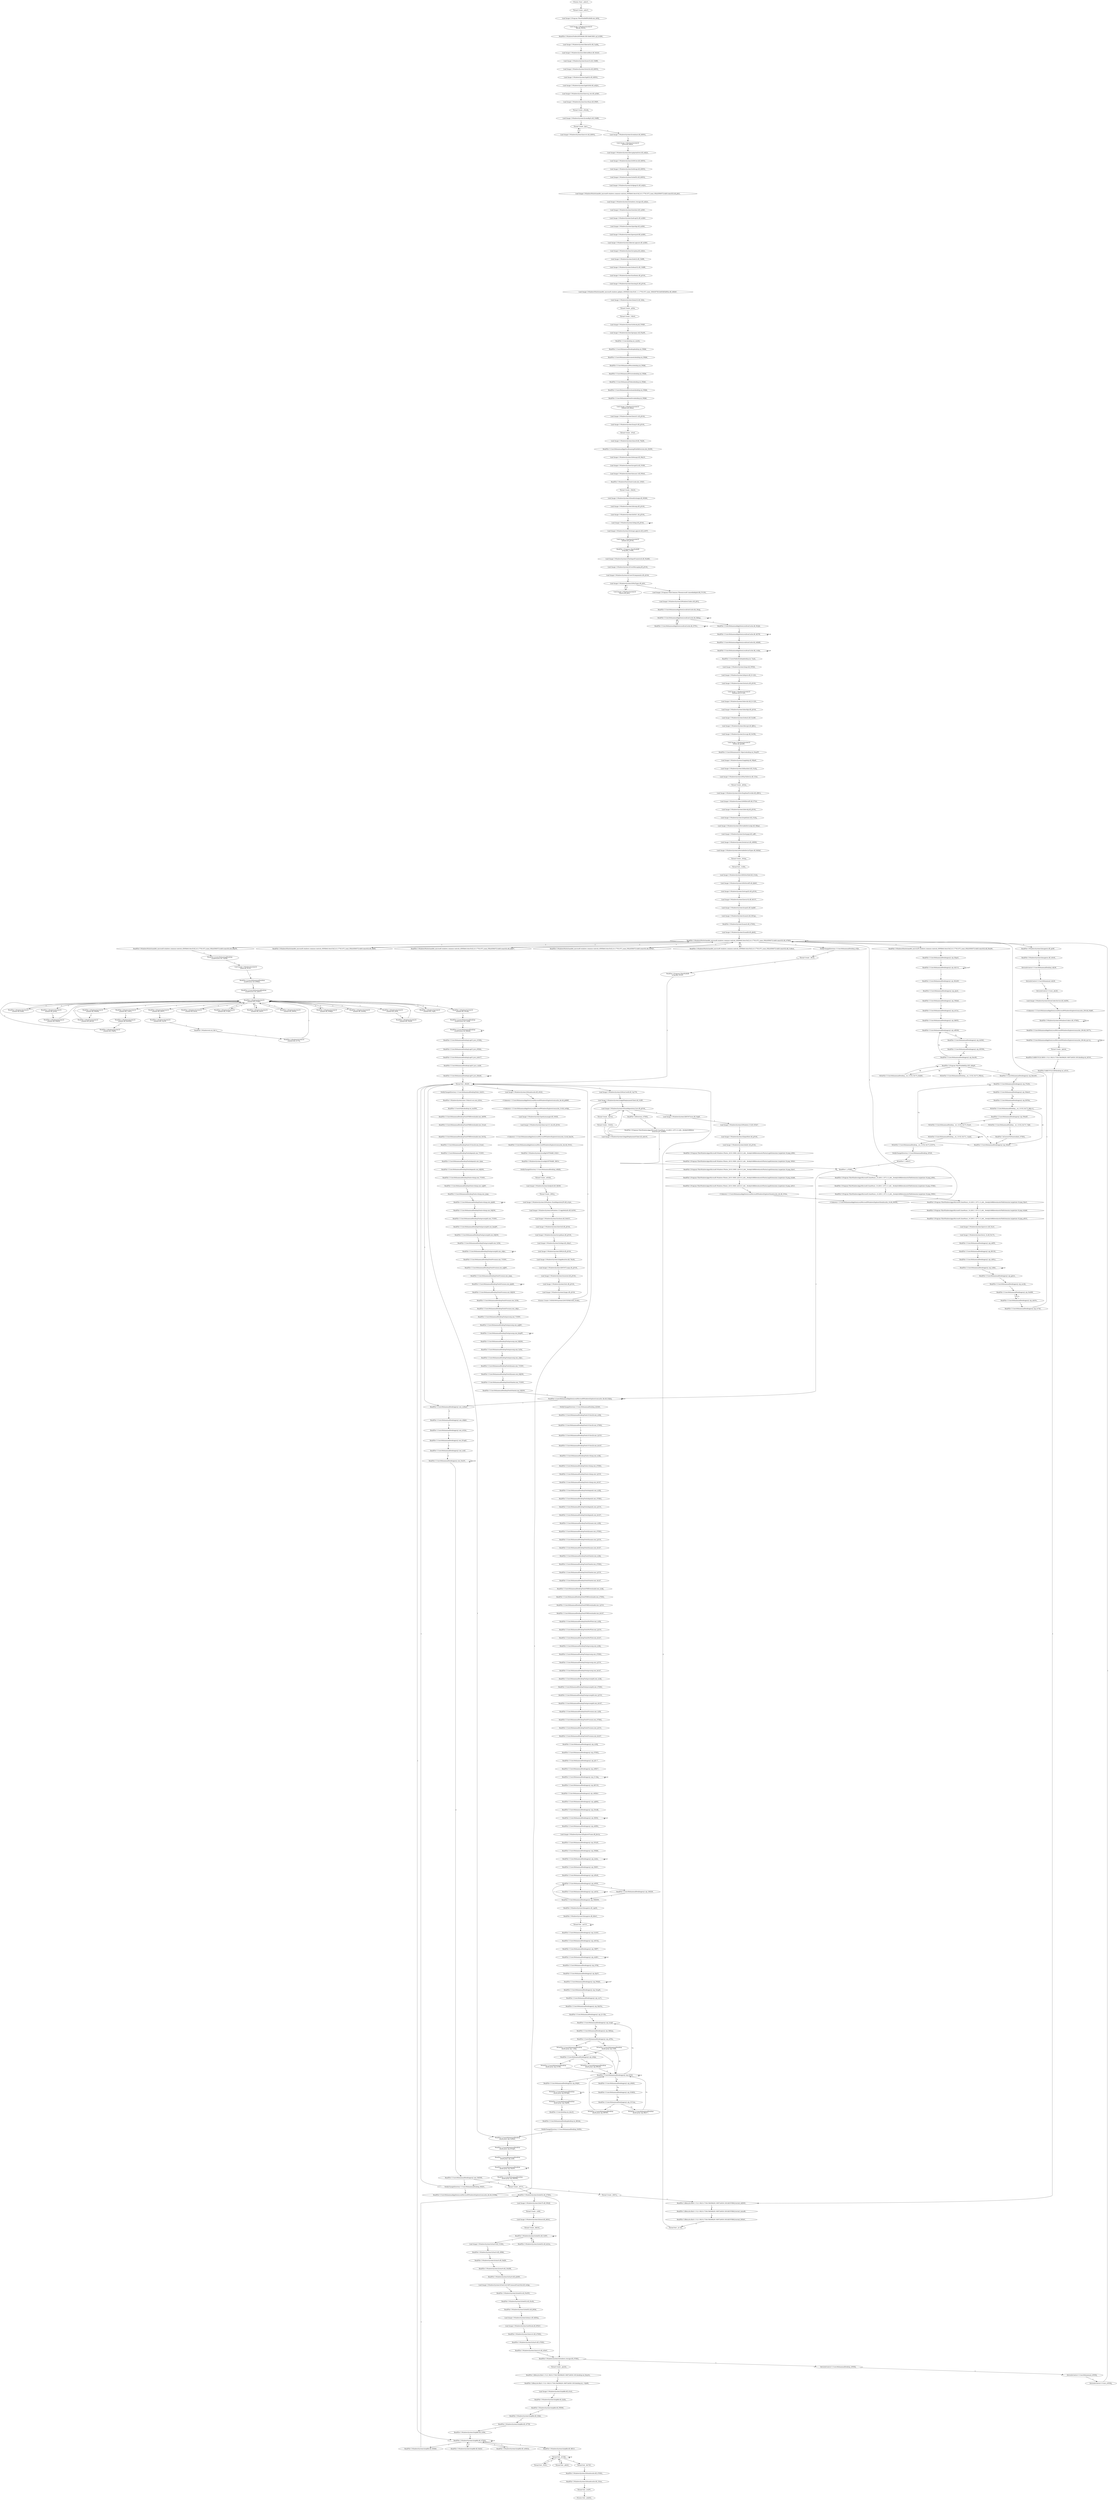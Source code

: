 strict digraph G {
  "Process Start _ndwcY_";
  "Thread Create _ndwcY_";
  "Load Image C:\Program Files\WinRAR\WinRAR.exe_deNj/_";
  "Load Image C:\Windows\System32\ntdll.dll_PZZ3G_";
  "ReadFile C:\Windows\Prefetch\WINRAR.EXE-BA8CDB31.pf_h1KfM_";
  "Load Image C:\Windows\System32\kernel32.dll_CujHq_";
  "Load Image C:\Windows\System32\KernelBase.dll_9nSn5_";
  "Load Image C:\Windows\System32\user32.dll_Ub8fR_";
  "Load Image C:\Windows\System32\win32u.dll_bX9VQ_";
  "Load Image C:\Windows\System32\gdi32.dll_bX9VQ_";
  "Load Image C:\Windows\System32\gdi32full.dll_mHj3z_";
  "Load Image C:\Windows\System32\msvcp_win.dll_eyX8G_";
  "Load Image C:\Windows\System32\ucrtbase.dll_IFKPl_";
  "Thread Create _dTmMj_";
  "Load Image C:\Windows\System32\comdlg32.dll_Ub8fR_";
  "Thread Create _fprrc_";
  "Load Image C:\Windows\System32\msvcrt.dll_bX9VQ_";
  "Load Image C:\Windows\System32\combase.dll_bX9VQ_";
  "Load Image C:\Windows\System32\rpcrt4.dll_mHj3z_";
  "Load Image C:\Windows\System32\bcryptprimitives.dll_mHj3z_";
  "Load Image C:\Windows\System32\SHCore.dll_bX9VQ_";
  "Load Image C:\Windows\System32\shlwapi.dll_bX9VQ_";
  "Load Image C:\Windows\System32\shell32.dll_bX9VQ_";
  "Load Image C:\Windows\System32\cfgmgr32.dll_mHj3z_";
  "Load Image C:\Windows\WinSxS\amd64_microsoft.windows.common-controls_6595b64144ccf1df_6.0.17763.973_none_05b245900721eb81\comctl32.dll_pD//i_";
  "Load Image C:\Windows\System32\windows.storage.dll_mHj3z_";
  "Load Image C:\Windows\System32\sechost.dll_eyX8G_";
  "Load Image C:\Windows\System32\advapi32.dll_eyX8G_";
  "Load Image C:\Windows\System32\profapi.dll_eyX8G_";
  "Load Image C:\Windows\System32\powrprof.dll_eyX8G_";
  "Load Image C:\Windows\System32\kernel.appcore.dll_eyX8G_";
  "Load Image C:\Windows\System32\cryptsp.dll_mHj3z_";
  "Load Image C:\Windows\System32\ole32.dll_Ub8fR_";
  "Load Image C:\Windows\System32\oleaut32.dll_Ub8fR_";
  "Load Image C:\Windows\System32\uxtheme.dll_gYv04_";
  "Load Image C:\Windows\System32\msimg32.dll_gYv04_";
  "Load Image C:\Windows\WinSxS\amd64_microsoft.windows.gdiplus_6595b64144ccf1df_1.1.17763.973_none_369d387561b4654f\GdiPlus.dll_A5KSF_";
  "Load Image C:\Windows\System32\imm32.dll_5z8iy_";
  "Thread Create _sJChe_";
  "Thread Create _CZbv9_";
  "Load Image C:\Windows\System32\clbcatq.dll_YV9XF_";
  "Load Image C:\Windows\System32\propsys.dll_PQaFE_";
  "ReadFile C:\Users\desktop.ini_o2aNA_";
  "ReadFile C:\Users\Mohammad\Desktop\desktop.ini_FKIk8_";
  "ReadFile C:\Users\Mohammad\Documents\desktop.ini_FKIk8_";
  "ReadFile C:\Users\Mohammad\Music\desktop.ini_FKIk8_";
  "ReadFile C:\Users\Mohammad\Pictures\desktop.ini_FKIk8_";
  "ReadFile C:\Users\Mohammad\Videos\desktop.ini_FKIk8_";
  "ReadFile C:\Users\Mohammad\Downloads\desktop.ini_FKIk8_";
  "ReadFile C:\Users\Mohammad\OneDrive\desktop.ini_FKIk8_";
  "Load Image C:\Windows\System32\riched20.dll_X9Ase_";
  "Load Image C:\Windows\System32\msls31.dll_gYv04_";
  "Load Image C:\Windows\System32\usp10.dll_gYv04_";
  "Thread Create _rFwzf_";
  "Load Image C:\Windows\System32\msctf.dll_7tkQH_";
  "ReadFile C:\Users\Mohammad\AppData\Roaming\WinRAR\version.dat_ZI2WE_";
  "Load Image C:\Windows\System32\dwmapi.dll_99q1D_";
  "Load Image C:\Windows\System32\crypt32.dll_VVtIW_";
  "Load Image C:\Windows\System32\msasn1.dll_P00oS_";
  "ReadFile C:\Windows\Fonts\StaticCache.dat_cN5hT_";
  "Thread Create _CBwDr_";
  "Load Image C:\Windows\System32\DataExchange.dll_0E0R0_";
  "Load Image C:\Windows\System32\dcomp.dll_gYv04_";
  "Load Image C:\Windows\System32\d3d11.dll_gYv04_";
  "Load Image C:\Windows\System32\dxgi.dll_gYv04_";
  "Load Image C:\Windows\System32\twinapi.appcore.dll_m387f_";
  "Load Image C:\Windows\System32\rmclient.dll_gYv04_";
  "ReadFile C:\Program Files\WinRAR\rarreg.key_j+8NR_";
  "Load Image C:\Windows\System32\TextInputFramework.dll_Wa4K8_";
  "Load Image C:\Windows\System32\CoreMessaging.dll_gYv04_";
  "Load Image C:\Windows\System32\CoreUIComponents.dll_gYv04_";
  "Load Image C:\Windows\System32\WinTypes.dll_pD//i_";
  "Load Image C:\Windows\System32\ntmarta.dll_pD//i_";
  "Load Image C:\Program Files\Common Files\microsoft shared\ink\tiptsf.dll_t7vUM_";
  "Load Image C:\Windows\System32\WindowsCodecs.dll_ijPCJ_";
  "ReadFile C:\Users\Mohammad\AppData\Local\IconCache.db_r9oop_";
  "ReadFile C:\Users\Mohammad\AppData\Local\IconCache.db_EkKap_";
  "ReadFile C:\Users\Mohammad\AppData\Local\IconCache.db_E7Pvz_";
  "ReadFile C:\Users\Mohammad\AppData\Local\IconCache.db_WLJQ/_";
  "ReadFile C:\Users\Mohammad\AppData\Local\IconCache.db_hk75E_";
  "ReadFile C:\Users\Mohammad\AppData\Local\IconCache.db_wKAX8_";
  "ReadFile C:\Users\Mohammad\AppData\Local\IconCache.db_rcwke_";
  "ReadFile C:\Users\Public\Desktop\desktop.ini_7nyZj_";
  "Load Image C:\Windows\System32\mpr.dll_F9ThX_";
  "Load Image C:\Windows\System32\drprov.dll_D+Q3L_";
  "Load Image C:\Windows\System32\winsta.dll_gYv04_";
  "Load Image C:\Windows\System32\ntlanman.dll_D+Q3L_";
  "Load Image C:\Windows\System32\davclnt.dll_D+Q3L_";
  "Load Image C:\Windows\System32\davhlpr.dll_gYv04_";
  "Load Image C:\Windows\System32\wkscli.dll_XcuR6_";
  "Load Image C:\Windows\System32\bcrypt.dll_RJEvJ_";
  "Load Image C:\Windows\System32\cscapi.dll_NoY9h_";
  "Load Image C:\Windows\System32\netutils.dll_qw2RV_";
  "ReadFile C:\Users\Mohammad\3D Objects\desktop.ini_NmqTP_";
  "Load Image C:\Windows\System32\apphelp.dll_WfpxE_";
  "Load Image C:\Windows\System32\dlnashext.dll_/UxZq_";
  "Load Image C:\Windows\System32\PlayToDevice.dll_3Ciiu_";
  "Thread Create _APzXa_";
  "Load Image C:\Windows\System32\DevDispItemProvider.dll_xfBCA_";
  "Load Image C:\Windows\System32\MMDevAPI.dll_P7Szt_";
  "Load Image C:\Windows\System32\devobj.dll_gYv04_";
  "Load Image C:\Windows\System32\wpdshext.dll_/UxZq_";
  "Load Image C:\Windows\System32\PortableDeviceApi.dll_M8qal_";
  "Load Image C:\Windows\System32\setupapi.dll_zaffC_";
  "Load Image C:\Windows\System32\wintrust.dll_sHBNK_";
  "Load Image C:\Windows\System32\PortableDeviceTypes.dll_R4XnE_";
  "Thread Create _GtOqu_";
  "Thread Exit _UslHn_";
  "Load Image C:\Windows\System32\EhStorShell.dll_/UxZq_";
  "Load Image C:\Windows\System32\EhStorAPI.dll_8jhb5_";
  "Load Image C:\Windows\System32\wtsapi32.dll_gYv04_";
  "Load Image C:\Windows\System32\secur32.dll_8iCUT_";
  "Load Image C:\Windows\System32\sspicli.dll_hqQKC_";
  "Load Image C:\Windows\System32\samcli.dll_EXCgx_";
  "ReadFile C:\Windows\System32\samcli.dll_47DEQ_";
  "Load Image C:\Windows\System32\samlib.dll_g9eZJ_";
  "ReadFile C:\Windows\WinSxS\amd64_microsoft.windows.common-controls_6595b64144ccf1df_6.0.17763.973_none_05b245900721eb81\comctl32.dll_47DEQ_";
  "NotifyChangeDirectory C:\Users\Mohammad\Desktop_nVJIu_";
  "Thread Create _3R1ih_";
  "ReadFile C:\Program Files\WinRAR\rarreg.key_lGYGF_";
  "Thread Exit _9Dd/M_";
  "Load Image C:\Windows\System32\thumbcache.dll_eNLE/_";
  "&lt;Unknown&gt; C:\Users\Mohammad\AppData\Local\Microsoft\Windows\Explorer\iconcache_idx.db_phB8F_";
  "&lt;Unknown&gt; C:\Users\Mohammad\AppData\Local\Microsoft\Windows\Explorer\iconcache_16.db_swMpi_";
  "Load Image C:\Windows\System32\policymanager.dll_ONOf/_";
  "Load Image C:\Windows\System32\msvcp110_win.dll_gYv04_";
  "&lt;Unknown&gt; C:\Users\Mohammad\AppData\Local\Microsoft\Windows\Explorer\iconcache_32.db_9aeLM_";
  "ReadFile C:\Users\Mohammad\AppData\Local\Microsoft\Windows\Explorer\iconcache_idx.db_OVrG/_";
  "ReadFile C:\Windows\System32\config\SOFTWARE_0CkS+_";
  "ReadFile C:\Windows\System32\config\SOFTWARE_/RXUe_";
  "NotifyChangeDirectory C:\Users\Mohammad\Desktop_wR6Zk_";
  "Thread Create _wXGhb_";
  "Load Image C:\Windows\System32\edputil.dll_ZkGtR_";
  "Thread Create _DlWcJ_";
  "Load Image C:\Windows\System32\Windows.StateRepositoryPS.dll_si1pw_";
  "Load Image C:\Windows\System32\Windows.UI.AppDefaults.dll_6zV0G_";
  "Load Image C:\Windows\System32\urlmon.dll_Hw81Y_";
  "Load Image C:\Windows\System32\iertutil.dll_gYv04_";
  "Load Image C:\Windows\System32\cryptbase.dll_gYv04_";
  "Load Image C:\Windows\System32\cldapi.dll_uDqc3_";
  "Load Image C:\Windows\System32\fltLib.dll_gYv04_";
  "Load Image C:\Windows\System32\AppResolver.dll_7Ka5d_";
  "Load Image C:\Windows\System32\BCP47Langs.dll_gYv04_";
  "Load Image C:\Windows\System32\userenv.dll_gYv04_";
  "Load Image C:\Windows\System32\slc.dll_gYv04_";
  "Load Image C:\Windows\System32\sppc.dll_gYv04_";
  "Process Create C:\WINDOWS\system32\NOTEPAD.EXE_EvzKQ_";
  "Load Image C:\Windows\System32\MrmCoreR.dll_UqC7M_";
  "Load Image C:\Windows\System32\AppXDeploymentClient.dll_YsZfP_";
  "Load Image C:\Windows\System32\StateRepository.Core.dll_gYv04_";
  "Load Image C:\Windows\System32\BCP47mrm.dll_Gtg6f_";
  "Load Image C:\Windows\System32\Windows.UI.dll_0CHo7_";
  "Load Image C:\Windows\System32\InputHost.dll_gYv04_";
  "Load Image C:\Windows\System32\d2d1.dll_gYv04_";
  "ReadFile C:\Program Files\WindowsApps\Microsoft.Windows.Photos_2019.19081.22010.0_x64__8wekyb3d8bbwe\Assets\PhotosLogoExtensions.targetsize-16.png_yiMt2_";
  "ReadFile C:\Program Files\WindowsApps\Microsoft.Windows.Photos_2019.19081.22010.0_x64__8wekyb3d8bbwe\Assets\PhotosLogoExtensions.targetsize-16.png_3WfxC_";
  "ReadFile C:\Program Files\WindowsApps\Microsoft.Windows.Photos_2019.19081.22010.0_x64__8wekyb3d8bbwe\Assets\PhotosLogoExtensions.targetsize-16.png_VJzuY_";
  "ReadFile C:\Program Files\WindowsApps\Microsoft.Windows.Photos_2019.19081.22010.0_x64__8wekyb3d8bbwe\Assets\PhotosLogoExtensions.targetsize-16.png_xQuk8_";
  "ReadFile C:\Program Files\WindowsApps\Microsoft.Windows.Photos_2019.19081.22010.0_x64__8wekyb3d8bbwe\Assets\PhotosLogoExtensions.targetsize-16.png_a/H1Z_";
  "&lt;Unknown&gt; C:\Users\Mohammad\AppData\Local\Microsoft\Windows\Explorer\thumbcache_idx.db_OrYao_";
  "&lt;Unknown&gt; C:\Users\Mohammad\AppData\Local\Microsoft\Windows\Explorer\thumbcache_16.db_lMNXx_";
  "ReadFile C:\Windows\WinSxS\amd64_microsoft.windows.common-controls_6595b64144ccf1df_6.0.17763.973_none_05b245900721eb81\comctl32.dll_Lk6/8_";
  "ReadFile C:\Windows\WinSxS\amd64_microsoft.windows.common-controls_6595b64144ccf1df_6.0.17763.973_none_05b245900721eb81\comctl32.dll_mlyx7_";
  "ReadFile C:\Windows\WinSxS\amd64_microsoft.windows.common-controls_6595b64144ccf1df_6.0.17763.973_none_05b245900721eb81\comctl32.dll_ScPmC_";
  "ReadFile C:\Windows\WinSxS\amd64_microsoft.windows.common-controls_6595b64144ccf1df_6.0.17763.973_none_05b245900721eb81\comctl32.dll_UuRwA_";
  "ReadFile C:\Windows\WinSxS\amd64_microsoft.windows.common-controls_6595b64144ccf1df_6.0.17763.973_none_05b245900721eb81\comctl32.dll_dZqTH_";
  "ReadFile C:\Users\Mohammad\Desktop\resultProcess.txt_vmFBc_";
  "Load Image C:\Windows\System32\rsaenh.dll_5Ui3Y_";
  "ReadFile C:\Users\Mohammad\Desktop\resultProcess.txt_8YRQL_";
  "ReadFile C:\Users\Mohammad\Desktop\resultProcess.txt_ndwU7_";
  "ReadFile C:\Windows\System32\riched20.dll_47DEQ_";
  "ReadFile C:\Windows\System32\riched20.dll_8zrmi_";
  "ReadFile C:\Windows\System32\riched20.dll_CCANs_";
  "ReadFile C:\Windows\System32\riched20.dll_iDWNz_";
  "ReadFile C:\Windows\System32\riched20.dll_aIT0L_";
  "ReadFile C:\Windows\System32\riched20.dll_YNyX5_";
  "ReadFile C:\Windows\System32\riched20.dll_sP97C_";
  "ReadFile C:\Windows\System32\riched20.dll_LUp7E_";
  "ReadFile C:\Windows\win.ini_lnk+x_";
  "ReadFile C:\Windows\System32\riched20.dll_CL71k_";
  "ReadFile C:\Windows\System32\riched20.dll_NMKpv_";
  "ReadFile C:\Windows\System32\riched20.dll_2mSbQ_";
  "ReadFile C:\Windows\System32\riched20.dll_1u9Uy_";
  "ReadFile C:\Windows\System32\riched20.dll_BwWH4_";
  "ReadFile C:\Windows\System32\riched20.dll_V5kPQ_";
  "ReadFile C:\Windows\System32\riched20.dll_g34Q/_";
  "ReadFile C:\Windows\System32\riched20.dll_FXEDZ_";
  "ReadFile C:\Windows\System32\riched20.dll_cvqEz_";
  "ReadFile C:\Windows\System32\riched20.dll_y4nVC_";
  "ReadFile C:\Windows\System32\riched20.dll_WRtWe_";
  "ReadFile C:\Windows\System32\riched20.dll_p6CxD_";
  "ReadFile C:\Windows\System32\riched20.dll_fnzKx_";
  "ReadFile C:\Windows\System32\riched20.dll_O5cAm_";
  "ReadFile C:\Users\Mohammad\Desktop\resultProcess.txt_cxxb8_";
  "ReadFile C:\Users\Mohammad\Desktop\resultProcess.txt_XKu6Z_";
  "ReadFile C:\Users\Mohammad\Desktop\LogGC.java_3CMDj_";
  "ReadFile C:\Users\Mohammad\Desktop\LogGC.java_8YRQL_";
  "ReadFile C:\Users\Mohammad\Desktop\LogGC.java_ndwU7_";
  "ReadFile C:\Users\Mohammad\Desktop\LogGC.java_cxxb8_";
  "ReadFile C:\Users\Mohammad\Desktop\LogGC.java_XKu6Z_";
  "NotifyChangeDirectory C:\Users\Mohammad\Desktop\Tools_GA3G1_";
  "ReadFile C:\Windows\System32\en-US\hhctrl.ocx.mui_dZsto_";
  "ReadFile C:\Users\Public\desktop.ini_muEWt_";
  "ReadFile C:\Users\Mohammad\Desktop\Tools\PDBDownloader.exe_46FfW_";
  "ReadFile C:\Users\Mohammad\Desktop\Tools\PDBDownloader.exe_ZvnnZ_";
  "ReadFile C:\Users\Mohammad\Desktop\Tools\PDBDownloader.exe_NsY3J_";
  "ReadFile C:\Users\Mohammad\Desktop\Tools\331hzc2h.exe_ZvnnZ_";
  "ReadFile C:\Users\Mohammad\Desktop\Tools\depends.exe_7CNNV_";
  "ReadFile C:\Users\Mohammad\Desktop\Tools\depends.exe_rjeqe_";
  "ReadFile C:\Users\Mohammad\Desktop\Tools\depends.exe_bXJGM_";
  "ReadFile C:\Users\Mohammad\Desktop\Tools\cvdump.exe_7CNNV_";
  "ReadFile C:\Users\Mohammad\Desktop\Tools\cvdump.exe_mJJHY_";
  "ReadFile C:\Users\Mohammad\Desktop\Tools\cvdump.exe_rjeqe_";
  "ReadFile C:\Users\Mohammad\Desktop\Tools\cvdump.exe_q0pRI_";
  "ReadFile C:\Users\Mohammad\Desktop\Tools\cvdump.exe_bXJGM_";
  "ReadFile C:\Users\Mohammad\Desktop\Tools\procexp64.exe_7CNNV_";
  "ReadFile C:\Users\Mohammad\Desktop\Tools\procexp64.exe_bmqPF_";
  "ReadFile C:\Users\Mohammad\Desktop\Tools\procexp64.exe_bXJGM_";
  "ReadFile C:\Users\Mohammad\Desktop\Tools\procexp64.exe_Vy5b/_";
  "ReadFile C:\Users\Mohammad\Desktop\Tools\procexp64.exe_cAkyc_";
  "ReadFile C:\Users\Mohammad\Desktop\Tools\Procmon.exe_7CNNV_";
  "ReadFile C:\Users\Mohammad\Desktop\Tools\Procmon.exe_mJJHY_";
  "ReadFile C:\Users\Mohammad\Desktop\Tools\Procmon.exe_rjeqe_";
  "ReadFile C:\Users\Mohammad\Desktop\Tools\Procmon.exe_q0pRI_";
  "ReadFile C:\Users\Mohammad\Desktop\Tools\Procmon.exe_bXJGM_";
  "ReadFile C:\Users\Mohammad\Desktop\Tools\Procmon.exe_Vy5b/_";
  "ReadFile C:\Users\Mohammad\Desktop\Tools\Procmon.exe_cAkyc_";
  "ReadFile C:\Users\Mohammad\Desktop\Tools\procexp.exe_7CNNV_";
  "ReadFile C:\Users\Mohammad\Desktop\Tools\procexp.exe_mJJHY_";
  "ReadFile C:\Users\Mohammad\Desktop\Tools\procexp.exe_bmqPF_";
  "ReadFile C:\Users\Mohammad\Desktop\Tools\procexp.exe_bXJGM_";
  "ReadFile C:\Users\Mohammad\Desktop\Tools\procexp.exe_Vy5b/_";
  "ReadFile C:\Users\Mohammad\Desktop\Tools\procexp.exe_cAkyc_";
  "ReadFile C:\Users\Mohammad\Desktop\Tools\Dynamo.exe_7CNNV_";
  "ReadFile C:\Users\Mohammad\Desktop\Tools\Dynamo.exe_bXJGM_";
  "ReadFile C:\Users\Mohammad\Desktop\Tools\IOmeter.exe_7CNNV_";
  "ReadFile C:\Users\Mohammad\Desktop\Tools\IOmeter.exe_bXJGM_";
  "ReadFile C:\Users\Mohammad\AppData\Local\Microsoft\Windows\Explorer\iconcache_idx.db_E3JGg_";
  "NotifyChangeDirectory C:\Users\Mohammad\Desktop_dLD4N_";
  "ReadFile C:\Users\Mohammad\Desktop\Tools\331hzc2h.exe_uLlXJ_";
  "ReadFile C:\Users\Mohammad\Desktop\Tools\331hzc2h.exe_47DEQ_";
  "ReadFile C:\Users\Mohammad\Desktop\Tools\331hzc2h.exe_LjCU0_";
  "ReadFile C:\Users\Mohammad\Desktop\Tools\331hzc2h.exe_do1h7_";
  "ReadFile C:\Users\Mohammad\Desktop\Tools\cvdump.exe_uLlXJ_";
  "ReadFile C:\Users\Mohammad\Desktop\Tools\cvdump.exe_47DEQ_";
  "ReadFile C:\Users\Mohammad\Desktop\Tools\cvdump.exe_LjCU0_";
  "ReadFile C:\Users\Mohammad\Desktop\Tools\cvdump.exe_do1h7_";
  "ReadFile C:\Users\Mohammad\Desktop\Tools\depends.exe_uLlXJ_";
  "ReadFile C:\Users\Mohammad\Desktop\Tools\depends.exe_47DEQ_";
  "ReadFile C:\Users\Mohammad\Desktop\Tools\depends.exe_LjCU0_";
  "ReadFile C:\Users\Mohammad\Desktop\Tools\depends.exe_do1h7_";
  "ReadFile C:\Users\Mohammad\Desktop\Tools\Dynamo.exe_uLlXJ_";
  "ReadFile C:\Users\Mohammad\Desktop\Tools\Dynamo.exe_47DEQ_";
  "ReadFile C:\Users\Mohammad\Desktop\Tools\Dynamo.exe_LjCU0_";
  "ReadFile C:\Users\Mohammad\Desktop\Tools\Dynamo.exe_do1h7_";
  "ReadFile C:\Users\Mohammad\Desktop\Tools\IOmeter.exe_uLlXJ_";
  "ReadFile C:\Users\Mohammad\Desktop\Tools\IOmeter.exe_47DEQ_";
  "ReadFile C:\Users\Mohammad\Desktop\Tools\IOmeter.exe_LjCU0_";
  "ReadFile C:\Users\Mohammad\Desktop\Tools\IOmeter.exe_do1h7_";
  "ReadFile C:\Users\Mohammad\Desktop\Tools\PDBDownloader.exe_uLlXJ_";
  "ReadFile C:\Users\Mohammad\Desktop\Tools\PDBDownloader.exe_47DEQ_";
  "ReadFile C:\Users\Mohammad\Desktop\Tools\PDBDownloader.exe_LjCU0_";
  "ReadFile C:\Users\Mohammad\Desktop\Tools\PDBDownloader.exe_do1h7_";
  "ReadFile C:\Users\Mohammad\Desktop\Tools\PerfView.exe_uLlXJ_";
  "ReadFile C:\Users\Mohammad\Desktop\Tools\PerfView.exe_LjCU0_";
  "ReadFile C:\Users\Mohammad\Desktop\Tools\PerfView.exe_do1h7_";
  "ReadFile C:\Users\Mohammad\Desktop\Tools\procexp.exe_uLlXJ_";
  "ReadFile C:\Users\Mohammad\Desktop\Tools\procexp.exe_47DEQ_";
  "ReadFile C:\Users\Mohammad\Desktop\Tools\procexp.exe_LjCU0_";
  "ReadFile C:\Users\Mohammad\Desktop\Tools\procexp.exe_do1h7_";
  "ReadFile C:\Users\Mohammad\Desktop\Tools\procexp64.exe_uLlXJ_";
  "ReadFile C:\Users\Mohammad\Desktop\Tools\procexp64.exe_47DEQ_";
  "ReadFile C:\Users\Mohammad\Desktop\Tools\procexp64.exe_LjCU0_";
  "ReadFile C:\Users\Mohammad\Desktop\Tools\procexp64.exe_do1h7_";
  "ReadFile C:\Users\Mohammad\Desktop\Tools\Procmon.exe_uLlXJ_";
  "ReadFile C:\Users\Mohammad\Desktop\Tools\Procmon.exe_47DEQ_";
  "ReadFile C:\Users\Mohammad\Desktop\Tools\Procmon.exe_LjCU0_";
  "ReadFile C:\Users\Mohammad\Desktop\Tools\Procmon.exe_do1h7_";
  "ReadFile C:\Users\Mohammad\Desktop\proj1.zip_uLlXJ_";
  "ReadFile C:\Users\Mohammad\Desktop\proj1.zip_47DEQ_";
  "ReadFile C:\Users\Mohammad\Desktop\proj1.zip_jIZ+7_";
  "ReadFile C:\Users\Mohammad\Desktop\proj1.zip_uNKU7_";
  "ReadFile C:\Users\Mohammad\Desktop\proj1.zip_Z+SAq_";
  "ReadFile C:\Users\Mohammad\Desktop\proj1.zip_kEUC6_";
  "ReadFile C:\Users\Mohammad\Desktop\proj1.zip_oMMA+_";
  "ReadFile C:\Users\Mohammad\Desktop\proj1.zip_agR9Q_";
  "ReadFile C:\Users\Mohammad\Desktop\proj1.zip_x5wAR_";
  "ReadFile C:\Users\Mohammad\Desktop\proj1.zip_R50Vj_";
  "ReadFile C:\Users\Mohammad\Desktop\proj1.zip_/eMWs_";
  "Load Image C:\Windows\System32\ExplorerFrame.dll_Jte1m_";
  "ReadFile C:\Users\Mohammad\Desktop\proj1.zip_ZOLdC_";
  "ReadFile C:\Users\Mohammad\Desktop\proj1.zip_ZMIbE_";
  "ReadFile C:\Users\Mohammad\Desktop\proj1.zip_2eshz_";
  "ReadFile C:\Users\Mohammad\Desktop\proj1.zip_5fA5U_";
  "ReadFile C:\Users\Mohammad\Desktop\proj1.zip_ulXwR_";
  "ReadFile C:\Users\Mohammad\Desktop\proj1.zip_e6VlD_";
  "ReadFile C:\Users\Mohammad\Desktop\proj1.zip_uaFLE_";
  "ReadFile C:\Users\Mohammad\Desktop\proj1.zip_WBZEW_";
  "ReadFile C:\Users\Mohammad\Desktop\proj1.zip_3H52W_";
  "ReadFile C:\Windows\System32\imageres.dll_1geSS_";
  "ReadFile C:\Windows\System32\imageres.dll_iB/wC_";
  "Thread Exit _snCUU_";
  "ReadFile C:\Users\Mohammad\Desktop\proj1.zip_CyO4U_";
  "ReadFile C:\Users\Mohammad\Desktop\proj1.zip_wbV3Q_";
  "ReadFile C:\Users\Mohammad\Desktop\proj1.zip_N8fT7_";
  "ReadFile C:\Users\Mohammad\Desktop\proj1.zip_/mbR+_";
  "ReadFile C:\Users\Mohammad\Desktop\proj1.zip_xTVkt_";
  "ReadFile C:\Users\Mohammad\Desktop\proj1.zip_RjzY1_";
  "ReadFile C:\Users\Mohammad\Desktop\proj1.zip_PMAiS_";
  "ReadFile C:\Users\Mohammad\Desktop\proj1.zip_VnLgM_";
  "ReadFile C:\Users\Mohammad\Desktop\proj1.zip_cur7c_";
  "ReadFile C:\Users\Mohammad\Desktop\proj1.zip_WpVSa_";
  "ReadFile C:\Users\Mohammad\Desktop\proj1.zip_Q+GXs_";
  "ReadFile C:\Users\Mohammad\Desktop\proj1.zip_2rap8_";
  "ReadFile C:\Users\Mohammad\Desktop\proj1.zip_R66mq_";
  "ReadFile C:\Users\Mohammad\Desktop\proj1.zip_a0YXa_";
  "WriteFile C:\Users\Mohammad\Desktop\rebuilt.proj1.zip_+z0eJ_";
  "ReadFile C:\Users\Mohammad\Desktop\proj1.zip_K3Ctf_";
  "ReadFile C:\Users\Mohammad\Desktop\proj1.zip_zDQjy_";
  "WriteFile C:\Users\Mohammad\Desktop\rebuilt.proj1.zip_8Wz2E_";
  "WriteFile C:\Users\Mohammad\Desktop\rebuilt.proj1.zip_w1S9l_";
  "WriteFile C:\Users\Mohammad\Desktop\rebuilt.proj1.zip_UtIi9_";
  "ReadFile C:\Users\Mohammad\Desktop\proj1.zip_nMb/X_";
  "ReadFile C:\Users\Mohammad\Desktop\proj1.zip_N3RZQ_";
  "ReadFile C:\Users\Mohammad\Desktop\proj1.zip_3UUmy_";
  "WriteFile C:\Users\Mohammad\Desktop\rebuilt.proj1.zip_99VMT_";
  "WriteFile C:\Users\Mohammad\Desktop\rebuilt.proj1.zip_6KnC+_";
  "ReadFile C:\Users\Mohammad\Desktop\proj1.zip_8Njb5_";
  "WriteFile C:\Users\Mohammad\Desktop\rebuilt.proj1.zip_BUDgD_";
  "WriteFile C:\Users\Mohammad\Desktop\rebuilt.proj1.zip_iOqNB_";
  "ReadFile C:\Users\desktop.ini_dms3f_";
  "ReadFile C:\Users\Mohammad\Desktop\desktop.ini_8KSAA_";
  "NotifyChangeDirectory C:\Users\Mohammad\Desktop_PoWEo_";
  "ReadFile C:\Users\Mohammad\Desktop\rebuilt.proj1.zip_LxHmZ_";
  "ReadFile C:\Users\Mohammad\Desktop\rebuilt.proj1.zip_ECegN_";
  "ReadFile C:\Users\Mohammad\Desktop\rebuilt.proj1.zip_xrd/f_";
  "ReadFile C:\Users\Mohammad\Desktop\rebuilt.proj1.zip_N/nOV_";
  "ReadFile C:\Users\Mohammad\Desktop\rebuilt.proj1.zip_0HZWE_";
  "Thread Create _tN7vV_";
  "ReadFile C:\Windows\System32\shell32.dll_47DEQ_";
  "Load Image C:\Windows\System32\dui70.dll_W9LJf_";
  "Thread Create _u38IL_";
  "Load Image C:\Windows\System32\duser.dll_A9Ovl_";
  "Thread Create _RdI1H_";
  "ReadFile C:\Windows\System32\shell32.dll_Oc8Tr_";
  "ReadFile C:\Windows\System32\shell32.dll_bzGoa_";
  "Load Image C:\Windows\System32\chartv.dll_Y1SDQ_";
  "ReadFile C:\Windows\System32\chartv.dll_cfHBd_";
  "ReadFile C:\Windows\System32\chartv.dll_PpEJ0_";
  "ReadFile C:\Windows\System32\chartv.dll_30aMB_";
  "ReadFile C:\Windows\System32\chartv.dll_qt46W_";
  "Load Image C:\Windows\System32\OneCoreUAPCommonProxyStub.dll_iwQqy_";
  "ReadFile C:\Windows\System32\shell32.dll_PwdVD_";
  "ReadFile C:\Windows\System32\shell32.dll_0LeSh_";
  "ReadFile C:\Windows\System32\shell32.dll_J6Yb6_";
  "Load Image C:\Windows\System32\oleacc.dll_kXHGg_";
  "Load Image C:\Windows\System32\atlthunk.dll_BThLT_";
  "ReadFile C:\Windows\System32\msvcrt.dll_47DEQ_";
  "ReadFile C:\Windows\System32\chartv.dll_47DEQ_";
  "ReadFile C:\Windows\System32\msvcrt.dll_zD4eY_";
  "ReadFile C:\Windows\System32\windows.storage.dll_47DEQ_";
  "Thread Create _gQcHu_";
  "ReadFile C:\$Recycle.Bin\S-1-5-21-3923117304-584586291-908724938-1001\desktop.ini_EmyOz_";
  "ReadFile C:\$Recycle.Bin\S-1-5-21-3923117304-584586291-908724938-1001\desktop.ini_+Np9H_";
  "Load Image C:\Windows\System32\zipfldr.dll_oCe/2_";
  "ReadFile C:\Windows\System32\zipfldr.dll_Gj/Qh_";
  "ReadFile C:\Windows\System32\zipfldr.dll_PfXWB_";
  "ReadFile C:\Windows\System32\zipfldr.dll_03Bnl_";
  "ReadFile C:\Windows\System32\zipfldr.dll_cF7YB_";
  "ReadFile C:\Windows\System32\zipfldr.dll_G/5Rc_";
  "ReadFile C:\Windows\System32\zipfldr.dll_47DEQ_";
  "ReadFile C:\Windows\System32\zipfldr.dll_n0MGQ_";
  "ReadFile C:\Windows\System32\zipfldr.dll_BnfuZ_";
  "ReadFile C:\Windows\System32\zipfldr.dll_E8XRZ_";
  "DeviceIoControl C:\Users\Mohammad\Desktop_zWW9J_";
  "DeviceIoControl C:\Users\Mohammad_zWW9J_";
  "DeviceIoControl C:\Users_zWW9J_";
  "ReadFile C:\Windows\System32\imageres.dll_ejr8F_";
  "ReadFile C:\Windows\System32\imageres.dll_wDvfL_";
  "DeviceIoControl C:\Users\Mohammad\Desktop_okLIH_";
  "DeviceIoControl C:\Users\Mohammad_okLIH_";
  "DeviceIoControl C:\Users_okLIH_";
  "Load Image C:\Windows\System32\IconCodecService.dll_0zd5M_";
  "&lt;Unknown&gt; C:\Users\Mohammad\AppData\Local\Microsoft\Windows\Explorer\iconcache_256.db_Fxk8P_";
  "ReadFile C:\Windows\System32\WindowsCodecs.dll_47DEQ_";
  "ReadFile C:\Users\Mohammad\AppData\Local\Microsoft\Windows\Explorer\iconcache_256.db_NS77u_";
  "ReadFile C:\Users\Mohammad\AppData\Local\Microsoft\Windows\Explorer\iconcache_256.db_yq+Ly_";
  "Thread Create _QpYn6_";
  "ReadFile D:\$RECYCLE.BIN\S-1-5-21-3923117304-584586291-908724938-1001\desktop.ini_uE161_";
  "ReadFile F:\$RECYCLE.BIN\desktop.ini_uE161_";
  "ReadFile C:\$Recycle.Bin\S-1-5-21-3923117304-584586291-908724938-1001\$IGVVR6Q.torrent_AQW/D_";
  "ReadFile C:\$Recycle.Bin\S-1-5-21-3923117304-584586291-908724938-1001\$IGVVR6Q.torrent_mmadh_";
  "ReadFile C:\$Recycle.Bin\S-1-5-21-3923117304-584586291-908724938-1001\$IGVVR6Q.torrent_tHSAU_";
  "Thread Exit _Q+TJt_";
  "NotifyChangeDirectory C:\Users\Mohammad\Desktop_90hN1_";
  "ReadFile C:\Users\Mohammad\AppData\Local\Microsoft\Windows\Explorer\iconcache_idx.db_XUB6p_";
  "Thread Create _NJvwA_";
  "Thread Create _US63Q_";
  "Load Image C:\Windows\System32\AppXDeploymentClient.dll_ndwvN_";
  "ReadFile C:\$Directory_47DEQ_";
  "ReadFile C:\Program Files\WindowsApps\Microsoft.ZuneMusic_10.20011.10711.0_x64__8wekyb3d8bbwe\resources.pri_m4RKZ_";
  "ReadFile C:_47DEQ_";
  "ReadFile C:\Program Files\WindowsApps\Microsoft.ZuneMusic_10.20011.10711.0_x64__8wekyb3d8bbwe\Assets\FileExtension.targetsize-16.png_yiMt2_";
  "ReadFile C:\Program Files\WindowsApps\Microsoft.ZuneMusic_10.20011.10711.0_x64__8wekyb3d8bbwe\Assets\FileExtension.targetsize-16.png_47DEQ_";
  "ReadFile C:\Program Files\WindowsApps\Microsoft.ZuneMusic_10.20011.10711.0_x64__8wekyb3d8bbwe\Assets\FileExtension.targetsize-16.png_3WfxC_";
  "ReadFile C:\Program Files\WindowsApps\Microsoft.ZuneMusic_10.20011.10711.0_x64__8wekyb3d8bbwe\Assets\FileExtension.targetsize-16.png_VJzuY_";
  "ReadFile C:\Program Files\WindowsApps\Microsoft.ZuneMusic_10.20011.10711.0_x64__8wekyb3d8bbwe\Assets\FileExtension.targetsize-16.png_xQuk8_";
  "ReadFile C:\Program Files\WindowsApps\Microsoft.ZuneMusic_10.20011.10711.0_x64__8wekyb3d8bbwe\Assets\FileExtension.targetsize-16.png_a/H1Z_";
  "Load Image C:\Windows\System32\provsvc.dll_Y/LzV_";
  "Load Image C:\Windows\System32\ws2_32.dll_Po174_";
  "ReadFile C:\Users\Mohammad\Desktop\proj1.zip_eAfY9_";
  "ReadFile C:\Users\Mohammad\Desktop\proj1.zip_RlUGX_";
  "ReadFile C:\Users\Mohammad\Desktop\proj1.zip_uXPLn_";
  "ReadFile C:\Users\Mohammad\Desktop\proj1.zip_L48dc_";
  "ReadFile C:\Users\Mohammad\Desktop\proj1.zip_pjAvw_";
  "ReadFile C:\Users\Mohammad\Desktop\proj1.zip_accQh_";
  "ReadFile C:\Users\Mohammad\Desktop\proj1.zip_9wd9H_";
  "ReadFile C:\Users\Mohammad\Desktop\proj1.zip_aboVw_";
  "ReadFile C:\Users\Mohammad\Desktop\proj1.zip_Cr74S_";
  "ReadFile C:\Windows\WinSxS\amd64_microsoft.windows.common-controls_6595b64144ccf1df_6.0.17763.973_none_05b245900721eb81\comctl32.dll_XVaZW_";
  "ReadFile C:\Users\Mohammad\Desktop\proj1.zip_EhpsS_";
  "ReadFile C:\Users\Mohammad\Desktop\proj1.zip_dxS+b_";
  "ReadFile C:\Users\Mohammad\Desktop\proj1.zip_BSxM5_";
  "ReadFile C:\Users\Mohammad\Desktop\proj1.zip_yJszZ_";
  "ReadFile C:\Users\Mohammad\Desktop\proj1.zip_Y6XnB_";
  "ReadFile C:\Users\Mohammad\Desktop\proj1.zip_mU/sc_";
  "ReadFile C:\Users\Mohammad\Desktop\proj1.zip_KBFZt_";
  "ReadFile C:\Users\Mohammad\Desktop\proj1.zip_efENM_";
  "ReadFile C:\Users\Mohammad\Desktop\proj1.zip_dsDSE_";
  "ReadFile C:\Users\Mohammad\Desktop\proj1.zip_H5YWb_";
  "ReadFile C:\Users\Mohammad\Desktop\proj1.zip_9mc69_";
  "ReadFile C:\Program Files\WinRAR\Zip.SFX_Q6igM_";
  "WriteFile C:\Users\Mohammad\Desktop\__rzi_13152.34173_FBZcQ_";
  "WriteFile C:\Users\Mohammad\Desktop\__rzi_13152.34173_ISAHN_";
  "ReadFile C:\Users\Mohammad\Desktop\proj1.zip_Bm4oW_";
  "ReadFile C:\Users\Mohammad\Desktop\proj1.zip_TTaOb_";
  "ReadFile C:\Users\Mohammad\Desktop\proj1.zip_WAeuG_";
  "ReadFile C:\Users\Mohammad\Desktop\proj1.zip_BOYhe_";
  "WriteFile C:\Users\Mohammad\Desktop\__rzi_13152.34173_kKg+A_";
  "ReadFile C:\Users\Mohammad\Desktop\proj1.zip_tMxdV_";
  "ReadFile C:\Users\Mohammad\Desktop\proj1.zip_PMn0F_";
  "WriteFile C:\Users\Mohammad\Desktop\__rzi_13152.34173_FzsxS_";
  "WriteFile C:\Users\Mohammad\Desktop\__rzi_13152.34173_7alKr_";
  "ReadFile C:\$ConvertToNonresident_47DEQ_";
  "WriteFile C:\Users\Mohammad\Desktop\__rzi_13152.34173_+mA/Z_";
  "WriteFile C:\Users\Mohammad\Desktop\__rzi_13152.34173_0UP74_";
  "NotifyChangeDirectory C:\Users\Mohammad\Desktop_iDTzH_";
  "WriteFile C:_wHzCU_";
  "ReadFile C:\Users\Mohammad\Desktop\proj1.exe_LxHmZ_";
  "ReadFile C:\Users\Mohammad\Desktop\proj1.exe_4HkjN_";
  "ReadFile C:\Users\Mohammad\Desktop\proj1.exe_wOi2e_";
  "ReadFile C:\Users\Mohammad\Desktop\proj1.exe_ECegN_";
  "ReadFile C:\Users\Mohammad\Desktop\proj1.exe_xrd/f_";
  "ReadFile C:\Users\Mohammad\Desktop\proj1.exe_N/nOV_";
  "ReadFile C:\Users\Mohammad\Desktop\proj1.exe_0HZWE_";
  "Thread Create _HSP1y_";
  "ReadFile C:\Windows\System32\zipfldr.dll_8BU/t_";
  "Thread Exit _dUZkb_";
  "Thread Exit _FLEvi_";
  "Thread Exit _eK9/N_";
  "Thread Exit _RG7XV_";
  "ReadFile C:\Windows\System32\thumbcache.dll_47DEQ_";
  "ReadFile C:\Windows\System32\thumbcache.dll_334uo_";
  "Thread Exit _Sc4PV_";
  "Process Exit _2Q4M2_";
  "Process Start _ndwcY_" -> "Thread Create _ndwcY_" [ label="1" ];
  "Thread Create _ndwcY_" -> "Load Image C:\Program Files\WinRAR\WinRAR.exe_deNj/_" [ label="1" ];
  "Load Image C:\Program Files\WinRAR\WinRAR.exe_deNj/_" -> "Load Image C:\Windows\System32\ntdll.dll_PZZ3G_" [ label="1" ];
  "Load Image C:\Windows\System32\ntdll.dll_PZZ3G_" -> "ReadFile C:\Windows\Prefetch\WINRAR.EXE-BA8CDB31.pf_h1KfM_" [ label="1" ];
  "ReadFile C:\Windows\Prefetch\WINRAR.EXE-BA8CDB31.pf_h1KfM_" -> "Load Image C:\Windows\System32\kernel32.dll_CujHq_" [ label="1" ];
  "Load Image C:\Windows\System32\kernel32.dll_CujHq_" -> "Load Image C:\Windows\System32\KernelBase.dll_9nSn5_" [ label="1" ];
  "Load Image C:\Windows\System32\KernelBase.dll_9nSn5_" -> "Load Image C:\Windows\System32\user32.dll_Ub8fR_" [ label="1" ];
  "Load Image C:\Windows\System32\user32.dll_Ub8fR_" -> "Load Image C:\Windows\System32\win32u.dll_bX9VQ_" [ label="1" ];
  "Load Image C:\Windows\System32\win32u.dll_bX9VQ_" -> "Load Image C:\Windows\System32\gdi32.dll_bX9VQ_" [ label="1" ];
  "Load Image C:\Windows\System32\gdi32.dll_bX9VQ_" -> "Load Image C:\Windows\System32\gdi32full.dll_mHj3z_" [ label="1" ];
  "Load Image C:\Windows\System32\gdi32full.dll_mHj3z_" -> "Load Image C:\Windows\System32\msvcp_win.dll_eyX8G_" [ label="1" ];
  "Load Image C:\Windows\System32\msvcp_win.dll_eyX8G_" -> "Load Image C:\Windows\System32\ucrtbase.dll_IFKPl_" [ label="1" ];
  "Load Image C:\Windows\System32\ucrtbase.dll_IFKPl_" -> "Thread Create _dTmMj_" [ label="1" ];
  "Thread Create _dTmMj_" -> "Load Image C:\Windows\System32\comdlg32.dll_Ub8fR_" [ label="1" ];
  "Load Image C:\Windows\System32\comdlg32.dll_Ub8fR_" -> "Thread Create _fprrc_" [ label="1" ];
  "Thread Create _fprrc_" -> "Load Image C:\Windows\System32\msvcrt.dll_bX9VQ_" [ label="1" ];
  "Load Image C:\Windows\System32\msvcrt.dll_bX9VQ_" -> "Thread Create _fprrc_" [ label="1" ];
  "Thread Create _fprrc_" -> "Load Image C:\Windows\System32\combase.dll_bX9VQ_" [ label="1" ];
  "Load Image C:\Windows\System32\combase.dll_bX9VQ_" -> "Load Image C:\Windows\System32\rpcrt4.dll_mHj3z_" [ label="1" ];
  "Load Image C:\Windows\System32\rpcrt4.dll_mHj3z_" -> "Load Image C:\Windows\System32\bcryptprimitives.dll_mHj3z_" [ label="1" ];
  "Load Image C:\Windows\System32\bcryptprimitives.dll_mHj3z_" -> "Load Image C:\Windows\System32\SHCore.dll_bX9VQ_" [ label="1" ];
  "Load Image C:\Windows\System32\SHCore.dll_bX9VQ_" -> "Load Image C:\Windows\System32\shlwapi.dll_bX9VQ_" [ label="1" ];
  "Load Image C:\Windows\System32\shlwapi.dll_bX9VQ_" -> "Load Image C:\Windows\System32\shell32.dll_bX9VQ_" [ label="1" ];
  "Load Image C:\Windows\System32\shell32.dll_bX9VQ_" -> "Load Image C:\Windows\System32\cfgmgr32.dll_mHj3z_" [ label="1" ];
  "Load Image C:\Windows\System32\cfgmgr32.dll_mHj3z_" -> "Load Image C:\Windows\WinSxS\amd64_microsoft.windows.common-controls_6595b64144ccf1df_6.0.17763.973_none_05b245900721eb81\comctl32.dll_pD//i_" [ label="1" ];
  "Load Image C:\Windows\WinSxS\amd64_microsoft.windows.common-controls_6595b64144ccf1df_6.0.17763.973_none_05b245900721eb81\comctl32.dll_pD//i_" -> "Load Image C:\Windows\System32\windows.storage.dll_mHj3z_" [ label="1" ];
  "Load Image C:\Windows\System32\windows.storage.dll_mHj3z_" -> "Load Image C:\Windows\System32\sechost.dll_eyX8G_" [ label="1" ];
  "Load Image C:\Windows\System32\sechost.dll_eyX8G_" -> "Load Image C:\Windows\System32\advapi32.dll_eyX8G_" [ label="1" ];
  "Load Image C:\Windows\System32\advapi32.dll_eyX8G_" -> "Load Image C:\Windows\System32\profapi.dll_eyX8G_" [ label="1" ];
  "Load Image C:\Windows\System32\profapi.dll_eyX8G_" -> "Load Image C:\Windows\System32\powrprof.dll_eyX8G_" [ label="1" ];
  "Load Image C:\Windows\System32\powrprof.dll_eyX8G_" -> "Load Image C:\Windows\System32\kernel.appcore.dll_eyX8G_" [ label="1" ];
  "Load Image C:\Windows\System32\kernel.appcore.dll_eyX8G_" -> "Load Image C:\Windows\System32\cryptsp.dll_mHj3z_" [ label="1" ];
  "Load Image C:\Windows\System32\cryptsp.dll_mHj3z_" -> "Load Image C:\Windows\System32\ole32.dll_Ub8fR_" [ label="1" ];
  "Load Image C:\Windows\System32\ole32.dll_Ub8fR_" -> "Load Image C:\Windows\System32\oleaut32.dll_Ub8fR_" [ label="1" ];
  "Load Image C:\Windows\System32\oleaut32.dll_Ub8fR_" -> "Load Image C:\Windows\System32\uxtheme.dll_gYv04_" [ label="1" ];
  "Load Image C:\Windows\System32\uxtheme.dll_gYv04_" -> "Load Image C:\Windows\System32\msimg32.dll_gYv04_" [ label="1" ];
  "Load Image C:\Windows\System32\msimg32.dll_gYv04_" -> "Load Image C:\Windows\WinSxS\amd64_microsoft.windows.gdiplus_6595b64144ccf1df_1.1.17763.973_none_369d387561b4654f\GdiPlus.dll_A5KSF_" [ label="1" ];
  "Load Image C:\Windows\WinSxS\amd64_microsoft.windows.gdiplus_6595b64144ccf1df_1.1.17763.973_none_369d387561b4654f\GdiPlus.dll_A5KSF_" -> "Load Image C:\Windows\System32\imm32.dll_5z8iy_" [ label="1" ];
  "Load Image C:\Windows\System32\imm32.dll_5z8iy_" -> "Thread Create _sJChe_" [ label="1" ];
  "Thread Create _sJChe_" -> "Thread Create _CZbv9_" [ label="1" ];
  "Thread Create _CZbv9_" -> "Load Image C:\Windows\System32\clbcatq.dll_YV9XF_" [ label="1" ];
  "Load Image C:\Windows\System32\clbcatq.dll_YV9XF_" -> "Load Image C:\Windows\System32\propsys.dll_PQaFE_" [ label="1" ];
  "Load Image C:\Windows\System32\propsys.dll_PQaFE_" -> "ReadFile C:\Users\desktop.ini_o2aNA_" [ label="1" ];
  "ReadFile C:\Users\desktop.ini_o2aNA_" -> "ReadFile C:\Users\Mohammad\Desktop\desktop.ini_FKIk8_" [ label="1" ];
  "ReadFile C:\Users\Mohammad\Desktop\desktop.ini_FKIk8_" -> "ReadFile C:\Users\Mohammad\Documents\desktop.ini_FKIk8_" [ label="1" ];
  "ReadFile C:\Users\Mohammad\Documents\desktop.ini_FKIk8_" -> "ReadFile C:\Users\Mohammad\Music\desktop.ini_FKIk8_" [ label="1" ];
  "ReadFile C:\Users\Mohammad\Music\desktop.ini_FKIk8_" -> "ReadFile C:\Users\Mohammad\Pictures\desktop.ini_FKIk8_" [ label="1" ];
  "ReadFile C:\Users\Mohammad\Pictures\desktop.ini_FKIk8_" -> "ReadFile C:\Users\Mohammad\Videos\desktop.ini_FKIk8_" [ label="1" ];
  "ReadFile C:\Users\Mohammad\Videos\desktop.ini_FKIk8_" -> "ReadFile C:\Users\Mohammad\Downloads\desktop.ini_FKIk8_" [ label="1" ];
  "ReadFile C:\Users\Mohammad\Downloads\desktop.ini_FKIk8_" -> "ReadFile C:\Users\Mohammad\OneDrive\desktop.ini_FKIk8_" [ label="1" ];
  "ReadFile C:\Users\Mohammad\OneDrive\desktop.ini_FKIk8_" -> "Load Image C:\Windows\System32\riched20.dll_X9Ase_" [ label="1" ];
  "Load Image C:\Windows\System32\riched20.dll_X9Ase_" -> "Load Image C:\Windows\System32\msls31.dll_gYv04_" [ label="1" ];
  "Load Image C:\Windows\System32\msls31.dll_gYv04_" -> "Load Image C:\Windows\System32\usp10.dll_gYv04_" [ label="1" ];
  "Load Image C:\Windows\System32\usp10.dll_gYv04_" -> "Thread Create _rFwzf_" [ label="1" ];
  "Thread Create _rFwzf_" -> "Load Image C:\Windows\System32\msctf.dll_7tkQH_" [ label="1" ];
  "Load Image C:\Windows\System32\msctf.dll_7tkQH_" -> "ReadFile C:\Users\Mohammad\AppData\Roaming\WinRAR\version.dat_ZI2WE_" [ label="1" ];
  "ReadFile C:\Users\Mohammad\AppData\Roaming\WinRAR\version.dat_ZI2WE_" -> "Load Image C:\Windows\System32\dwmapi.dll_99q1D_" [ label="1" ];
  "Load Image C:\Windows\System32\dwmapi.dll_99q1D_" -> "Load Image C:\Windows\System32\crypt32.dll_VVtIW_" [ label="1" ];
  "Load Image C:\Windows\System32\crypt32.dll_VVtIW_" -> "Load Image C:\Windows\System32\msasn1.dll_P00oS_" [ label="1" ];
  "Load Image C:\Windows\System32\msasn1.dll_P00oS_" -> "ReadFile C:\Windows\Fonts\StaticCache.dat_cN5hT_" [ label="1" ];
  "ReadFile C:\Windows\Fonts\StaticCache.dat_cN5hT_" -> "Thread Create _CBwDr_" [ label="1" ];
  "Thread Create _CBwDr_" -> "Load Image C:\Windows\System32\DataExchange.dll_0E0R0_" [ label="1" ];
  "Load Image C:\Windows\System32\DataExchange.dll_0E0R0_" -> "Load Image C:\Windows\System32\dcomp.dll_gYv04_" [ label="1" ];
  "Load Image C:\Windows\System32\dcomp.dll_gYv04_" -> "Load Image C:\Windows\System32\d3d11.dll_gYv04_" [ label="1" ];
  "Load Image C:\Windows\System32\d3d11.dll_gYv04_" -> "Load Image C:\Windows\System32\dxgi.dll_gYv04_" [ label="1" ];
  "Load Image C:\Windows\System32\dxgi.dll_gYv04_" -> "Load Image C:\Windows\System32\dxgi.dll_gYv04_" [ label="1" ];
  "Load Image C:\Windows\System32\dxgi.dll_gYv04_" -> "Load Image C:\Windows\System32\twinapi.appcore.dll_m387f_" [ label="1" ];
  "Load Image C:\Windows\System32\twinapi.appcore.dll_m387f_" -> "Load Image C:\Windows\System32\rmclient.dll_gYv04_" [ label="1" ];
  "Load Image C:\Windows\System32\rmclient.dll_gYv04_" -> "ReadFile C:\Program Files\WinRAR\rarreg.key_j+8NR_" [ label="1" ];
  "ReadFile C:\Program Files\WinRAR\rarreg.key_j+8NR_" -> "Load Image C:\Windows\System32\TextInputFramework.dll_Wa4K8_" [ label="1" ];
  "Load Image C:\Windows\System32\TextInputFramework.dll_Wa4K8_" -> "Load Image C:\Windows\System32\CoreMessaging.dll_gYv04_" [ label="1" ];
  "Load Image C:\Windows\System32\CoreMessaging.dll_gYv04_" -> "Load Image C:\Windows\System32\CoreUIComponents.dll_gYv04_" [ label="1" ];
  "Load Image C:\Windows\System32\CoreUIComponents.dll_gYv04_" -> "Load Image C:\Windows\System32\WinTypes.dll_pD//i_" [ label="1" ];
  "Load Image C:\Windows\System32\WinTypes.dll_pD//i_" -> "Load Image C:\Windows\System32\ntmarta.dll_pD//i_" [ label="1" ];
  "Load Image C:\Windows\System32\ntmarta.dll_pD//i_" -> "Load Image C:\Windows\System32\WinTypes.dll_pD//i_" [ label="1" ];
  "Load Image C:\Windows\System32\WinTypes.dll_pD//i_" -> "Load Image C:\Program Files\Common Files\microsoft shared\ink\tiptsf.dll_t7vUM_" [ label="1" ];
  "Load Image C:\Program Files\Common Files\microsoft shared\ink\tiptsf.dll_t7vUM_" -> "Load Image C:\Windows\System32\WindowsCodecs.dll_ijPCJ_" [ label="1" ];
  "Load Image C:\Windows\System32\WindowsCodecs.dll_ijPCJ_" -> "ReadFile C:\Users\Mohammad\AppData\Local\IconCache.db_r9oop_" [ label="1" ];
  "ReadFile C:\Users\Mohammad\AppData\Local\IconCache.db_r9oop_" -> "ReadFile C:\Users\Mohammad\AppData\Local\IconCache.db_EkKap_" [ label="1" ];
  "ReadFile C:\Users\Mohammad\AppData\Local\IconCache.db_EkKap_" -> "ReadFile C:\Users\Mohammad\AppData\Local\IconCache.db_E7Pvz_" [ label="1" ];
  "ReadFile C:\Users\Mohammad\AppData\Local\IconCache.db_E7Pvz_" -> "ReadFile C:\Users\Mohammad\AppData\Local\IconCache.db_E7Pvz_" [ label="2" ];
  "ReadFile C:\Users\Mohammad\AppData\Local\IconCache.db_E7Pvz_" -> "ReadFile C:\Users\Mohammad\AppData\Local\IconCache.db_EkKap_" [ label="1" ];
  "ReadFile C:\Users\Mohammad\AppData\Local\IconCache.db_EkKap_" -> "ReadFile C:\Users\Mohammad\AppData\Local\IconCache.db_EkKap_" [ label="2" ];
  "ReadFile C:\Users\Mohammad\AppData\Local\IconCache.db_EkKap_" -> "ReadFile C:\Users\Mohammad\AppData\Local\IconCache.db_WLJQ/_" [ label="1" ];
  "ReadFile C:\Users\Mohammad\AppData\Local\IconCache.db_WLJQ/_" -> "ReadFile C:\Users\Mohammad\AppData\Local\IconCache.db_hk75E_" [ label="1" ];
  "ReadFile C:\Users\Mohammad\AppData\Local\IconCache.db_hk75E_" -> "ReadFile C:\Users\Mohammad\AppData\Local\IconCache.db_hk75E_" [ label="4" ];
  "ReadFile C:\Users\Mohammad\AppData\Local\IconCache.db_hk75E_" -> "ReadFile C:\Users\Mohammad\AppData\Local\IconCache.db_wKAX8_" [ label="1" ];
  "ReadFile C:\Users\Mohammad\AppData\Local\IconCache.db_wKAX8_" -> "ReadFile C:\Users\Mohammad\AppData\Local\IconCache.db_rcwke_" [ label="1" ];
  "ReadFile C:\Users\Mohammad\AppData\Local\IconCache.db_rcwke_" -> "ReadFile C:\Users\Mohammad\AppData\Local\IconCache.db_rcwke_" [ label="9" ];
  "ReadFile C:\Users\Mohammad\AppData\Local\IconCache.db_rcwke_" -> "ReadFile C:\Users\Public\Desktop\desktop.ini_7nyZj_" [ label="1" ];
  "ReadFile C:\Users\Public\Desktop\desktop.ini_7nyZj_" -> "Load Image C:\Windows\System32\mpr.dll_F9ThX_" [ label="1" ];
  "Load Image C:\Windows\System32\mpr.dll_F9ThX_" -> "Load Image C:\Windows\System32\drprov.dll_D+Q3L_" [ label="1" ];
  "Load Image C:\Windows\System32\drprov.dll_D+Q3L_" -> "Load Image C:\Windows\System32\winsta.dll_gYv04_" [ label="1" ];
  "Load Image C:\Windows\System32\winsta.dll_gYv04_" -> "Load Image C:\Windows\System32\ntlanman.dll_D+Q3L_" [ label="1" ];
  "Load Image C:\Windows\System32\ntlanman.dll_D+Q3L_" -> "Load Image C:\Windows\System32\davclnt.dll_D+Q3L_" [ label="1" ];
  "Load Image C:\Windows\System32\davclnt.dll_D+Q3L_" -> "Load Image C:\Windows\System32\davhlpr.dll_gYv04_" [ label="1" ];
  "Load Image C:\Windows\System32\davhlpr.dll_gYv04_" -> "Load Image C:\Windows\System32\wkscli.dll_XcuR6_" [ label="1" ];
  "Load Image C:\Windows\System32\wkscli.dll_XcuR6_" -> "Load Image C:\Windows\System32\bcrypt.dll_RJEvJ_" [ label="1" ];
  "Load Image C:\Windows\System32\bcrypt.dll_RJEvJ_" -> "Load Image C:\Windows\System32\cscapi.dll_NoY9h_" [ label="1" ];
  "Load Image C:\Windows\System32\cscapi.dll_NoY9h_" -> "Load Image C:\Windows\System32\netutils.dll_qw2RV_" [ label="1" ];
  "Load Image C:\Windows\System32\netutils.dll_qw2RV_" -> "ReadFile C:\Users\Mohammad\3D Objects\desktop.ini_NmqTP_" [ label="1" ];
  "ReadFile C:\Users\Mohammad\3D Objects\desktop.ini_NmqTP_" -> "Load Image C:\Windows\System32\apphelp.dll_WfpxE_" [ label="1" ];
  "Load Image C:\Windows\System32\apphelp.dll_WfpxE_" -> "Load Image C:\Windows\System32\dlnashext.dll_/UxZq_" [ label="1" ];
  "Load Image C:\Windows\System32\dlnashext.dll_/UxZq_" -> "Load Image C:\Windows\System32\PlayToDevice.dll_3Ciiu_" [ label="1" ];
  "Load Image C:\Windows\System32\PlayToDevice.dll_3Ciiu_" -> "Thread Create _APzXa_" [ label="1" ];
  "Thread Create _APzXa_" -> "Load Image C:\Windows\System32\DevDispItemProvider.dll_xfBCA_" [ label="1" ];
  "Load Image C:\Windows\System32\DevDispItemProvider.dll_xfBCA_" -> "Load Image C:\Windows\System32\MMDevAPI.dll_P7Szt_" [ label="1" ];
  "Load Image C:\Windows\System32\MMDevAPI.dll_P7Szt_" -> "Load Image C:\Windows\System32\devobj.dll_gYv04_" [ label="1" ];
  "Load Image C:\Windows\System32\devobj.dll_gYv04_" -> "Load Image C:\Windows\System32\wpdshext.dll_/UxZq_" [ label="1" ];
  "Load Image C:\Windows\System32\wpdshext.dll_/UxZq_" -> "Load Image C:\Windows\System32\PortableDeviceApi.dll_M8qal_" [ label="1" ];
  "Load Image C:\Windows\System32\PortableDeviceApi.dll_M8qal_" -> "Load Image C:\Windows\System32\setupapi.dll_zaffC_" [ label="1" ];
  "Load Image C:\Windows\System32\setupapi.dll_zaffC_" -> "Load Image C:\Windows\System32\wintrust.dll_sHBNK_" [ label="1" ];
  "Load Image C:\Windows\System32\wintrust.dll_sHBNK_" -> "Load Image C:\Windows\System32\PortableDeviceTypes.dll_R4XnE_" [ label="1" ];
  "Load Image C:\Windows\System32\PortableDeviceTypes.dll_R4XnE_" -> "Thread Create _GtOqu_" [ label="1" ];
  "Thread Create _GtOqu_" -> "Thread Exit _UslHn_" [ label="1" ];
  "Thread Exit _UslHn_" -> "Load Image C:\Windows\System32\EhStorShell.dll_/UxZq_" [ label="1" ];
  "Load Image C:\Windows\System32\EhStorShell.dll_/UxZq_" -> "Load Image C:\Windows\System32\EhStorAPI.dll_8jhb5_" [ label="1" ];
  "Load Image C:\Windows\System32\EhStorAPI.dll_8jhb5_" -> "Load Image C:\Windows\System32\wtsapi32.dll_gYv04_" [ label="1" ];
  "Load Image C:\Windows\System32\wtsapi32.dll_gYv04_" -> "Load Image C:\Windows\System32\secur32.dll_8iCUT_" [ label="1" ];
  "Load Image C:\Windows\System32\secur32.dll_8iCUT_" -> "Load Image C:\Windows\System32\sspicli.dll_hqQKC_" [ label="1" ];
  "Load Image C:\Windows\System32\sspicli.dll_hqQKC_" -> "Load Image C:\Windows\System32\samcli.dll_EXCgx_" [ label="1" ];
  "Load Image C:\Windows\System32\samcli.dll_EXCgx_" -> "ReadFile C:\Windows\System32\samcli.dll_47DEQ_" [ label="1" ];
  "ReadFile C:\Windows\System32\samcli.dll_47DEQ_" -> "Load Image C:\Windows\System32\samlib.dll_g9eZJ_" [ label="1" ];
  "Load Image C:\Windows\System32\samlib.dll_g9eZJ_" -> "ReadFile C:\Windows\WinSxS\amd64_microsoft.windows.common-controls_6595b64144ccf1df_6.0.17763.973_none_05b245900721eb81\comctl32.dll_47DEQ_" [ label="1" ];
  "ReadFile C:\Windows\WinSxS\amd64_microsoft.windows.common-controls_6595b64144ccf1df_6.0.17763.973_none_05b245900721eb81\comctl32.dll_47DEQ_" -> "NotifyChangeDirectory C:\Users\Mohammad\Desktop_nVJIu_" [ label="1" ];
  "NotifyChangeDirectory C:\Users\Mohammad\Desktop_nVJIu_" -> "Thread Create _3R1ih_" [ label="1" ];
  "Thread Create _3R1ih_" -> "ReadFile C:\Program Files\WinRAR\rarreg.key_lGYGF_" [ label="1" ];
  "ReadFile C:\Program Files\WinRAR\rarreg.key_lGYGF_" -> "Thread Exit _9Dd/M_" [ label="1" ];
  "Thread Exit _9Dd/M_" -> "Load Image C:\Windows\System32\thumbcache.dll_eNLE/_" [ label="1" ];
  "Load Image C:\Windows\System32\thumbcache.dll_eNLE/_" -> "&lt;Unknown&gt; C:\Users\Mohammad\AppData\Local\Microsoft\Windows\Explorer\iconcache_idx.db_phB8F_" [ label="1" ];
  "&lt;Unknown&gt; C:\Users\Mohammad\AppData\Local\Microsoft\Windows\Explorer\iconcache_idx.db_phB8F_" -> "&lt;Unknown&gt; C:\Users\Mohammad\AppData\Local\Microsoft\Windows\Explorer\iconcache_16.db_swMpi_" [ label="1" ];
  "&lt;Unknown&gt; C:\Users\Mohammad\AppData\Local\Microsoft\Windows\Explorer\iconcache_16.db_swMpi_" -> "Load Image C:\Windows\System32\policymanager.dll_ONOf/_" [ label="1" ];
  "Load Image C:\Windows\System32\policymanager.dll_ONOf/_" -> "Load Image C:\Windows\System32\msvcp110_win.dll_gYv04_" [ label="1" ];
  "Load Image C:\Windows\System32\msvcp110_win.dll_gYv04_" -> "&lt;Unknown&gt; C:\Users\Mohammad\AppData\Local\Microsoft\Windows\Explorer\iconcache_32.db_9aeLM_" [ label="1" ];
  "&lt;Unknown&gt; C:\Users\Mohammad\AppData\Local\Microsoft\Windows\Explorer\iconcache_32.db_9aeLM_" -> "ReadFile C:\Users\Mohammad\AppData\Local\Microsoft\Windows\Explorer\iconcache_idx.db_OVrG/_" [ label="1" ];
  "ReadFile C:\Users\Mohammad\AppData\Local\Microsoft\Windows\Explorer\iconcache_idx.db_OVrG/_" -> "ReadFile C:\Windows\System32\config\SOFTWARE_0CkS+_" [ label="1" ];
  "ReadFile C:\Windows\System32\config\SOFTWARE_0CkS+_" -> "ReadFile C:\Windows\System32\config\SOFTWARE_/RXUe_" [ label="1" ];
  "ReadFile C:\Windows\System32\config\SOFTWARE_/RXUe_" -> "NotifyChangeDirectory C:\Users\Mohammad\Desktop_wR6Zk_" [ label="1" ];
  "NotifyChangeDirectory C:\Users\Mohammad\Desktop_wR6Zk_" -> "Thread Create _wXGhb_" [ label="1" ];
  "Thread Create _wXGhb_" -> "Load Image C:\Windows\System32\edputil.dll_ZkGtR_" [ label="1" ];
  "Load Image C:\Windows\System32\edputil.dll_ZkGtR_" -> "Thread Create _DlWcJ_" [ label="1" ];
  "Thread Create _DlWcJ_" -> "Load Image C:\Windows\System32\Windows.StateRepositoryPS.dll_si1pw_" [ label="1" ];
  "Load Image C:\Windows\System32\Windows.StateRepositoryPS.dll_si1pw_" -> "Load Image C:\Windows\System32\Windows.UI.AppDefaults.dll_6zV0G_" [ label="1" ];
  "Load Image C:\Windows\System32\Windows.UI.AppDefaults.dll_6zV0G_" -> "Load Image C:\Windows\System32\urlmon.dll_Hw81Y_" [ label="1" ];
  "Load Image C:\Windows\System32\urlmon.dll_Hw81Y_" -> "Load Image C:\Windows\System32\iertutil.dll_gYv04_" [ label="1" ];
  "Load Image C:\Windows\System32\iertutil.dll_gYv04_" -> "Load Image C:\Windows\System32\cryptbase.dll_gYv04_" [ label="1" ];
  "Load Image C:\Windows\System32\cryptbase.dll_gYv04_" -> "Load Image C:\Windows\System32\cldapi.dll_uDqc3_" [ label="1" ];
  "Load Image C:\Windows\System32\cldapi.dll_uDqc3_" -> "Load Image C:\Windows\System32\fltLib.dll_gYv04_" [ label="1" ];
  "Load Image C:\Windows\System32\fltLib.dll_gYv04_" -> "Load Image C:\Windows\System32\AppResolver.dll_7Ka5d_" [ label="1" ];
  "Load Image C:\Windows\System32\AppResolver.dll_7Ka5d_" -> "Load Image C:\Windows\System32\BCP47Langs.dll_gYv04_" [ label="1" ];
  "Load Image C:\Windows\System32\BCP47Langs.dll_gYv04_" -> "Load Image C:\Windows\System32\userenv.dll_gYv04_" [ label="1" ];
  "Load Image C:\Windows\System32\userenv.dll_gYv04_" -> "Load Image C:\Windows\System32\slc.dll_gYv04_" [ label="1" ];
  "Load Image C:\Windows\System32\slc.dll_gYv04_" -> "Load Image C:\Windows\System32\sppc.dll_gYv04_" [ label="1" ];
  "Load Image C:\Windows\System32\sppc.dll_gYv04_" -> "Process Create C:\WINDOWS\system32\NOTEPAD.EXE_EvzKQ_" [ label="1" ];
  "Process Create C:\WINDOWS\system32\NOTEPAD.EXE_EvzKQ_" -> "Thread Exit _9Dd/M_" [ label="1" ];
  "Thread Exit _9Dd/M_" -> "Load Image C:\Windows\System32\MrmCoreR.dll_UqC7M_" [ label="1" ];
  "Load Image C:\Windows\System32\MrmCoreR.dll_UqC7M_" -> "Load Image C:\Windows\System32\AppXDeploymentClient.dll_YsZfP_" [ label="1" ];
  "Load Image C:\Windows\System32\AppXDeploymentClient.dll_YsZfP_" -> "Load Image C:\Windows\System32\StateRepository.Core.dll_gYv04_" [ label="2" ];
  "Load Image C:\Windows\System32\StateRepository.Core.dll_gYv04_" -> "Load Image C:\Windows\System32\BCP47mrm.dll_Gtg6f_" [ label="1" ];
  "Load Image C:\Windows\System32\BCP47mrm.dll_Gtg6f_" -> "Load Image C:\Windows\System32\Windows.UI.dll_0CHo7_" [ label="1" ];
  "Load Image C:\Windows\System32\Windows.UI.dll_0CHo7_" -> "Load Image C:\Windows\System32\InputHost.dll_gYv04_" [ label="1" ];
  "Load Image C:\Windows\System32\InputHost.dll_gYv04_" -> "Load Image C:\Windows\System32\d2d1.dll_gYv04_" [ label="1" ];
  "Load Image C:\Windows\System32\d2d1.dll_gYv04_" -> "ReadFile C:\Program Files\WindowsApps\Microsoft.Windows.Photos_2019.19081.22010.0_x64__8wekyb3d8bbwe\Assets\PhotosLogoExtensions.targetsize-16.png_yiMt2_" [ label="1" ];
  "ReadFile C:\Program Files\WindowsApps\Microsoft.Windows.Photos_2019.19081.22010.0_x64__8wekyb3d8bbwe\Assets\PhotosLogoExtensions.targetsize-16.png_yiMt2_" -> "ReadFile C:\Program Files\WindowsApps\Microsoft.Windows.Photos_2019.19081.22010.0_x64__8wekyb3d8bbwe\Assets\PhotosLogoExtensions.targetsize-16.png_3WfxC_" [ label="1" ];
  "ReadFile C:\Program Files\WindowsApps\Microsoft.Windows.Photos_2019.19081.22010.0_x64__8wekyb3d8bbwe\Assets\PhotosLogoExtensions.targetsize-16.png_3WfxC_" -> "ReadFile C:\Program Files\WindowsApps\Microsoft.Windows.Photos_2019.19081.22010.0_x64__8wekyb3d8bbwe\Assets\PhotosLogoExtensions.targetsize-16.png_VJzuY_" [ label="1" ];
  "ReadFile C:\Program Files\WindowsApps\Microsoft.Windows.Photos_2019.19081.22010.0_x64__8wekyb3d8bbwe\Assets\PhotosLogoExtensions.targetsize-16.png_VJzuY_" -> "ReadFile C:\Program Files\WindowsApps\Microsoft.Windows.Photos_2019.19081.22010.0_x64__8wekyb3d8bbwe\Assets\PhotosLogoExtensions.targetsize-16.png_xQuk8_" [ label="1" ];
  "ReadFile C:\Program Files\WindowsApps\Microsoft.Windows.Photos_2019.19081.22010.0_x64__8wekyb3d8bbwe\Assets\PhotosLogoExtensions.targetsize-16.png_xQuk8_" -> "ReadFile C:\Program Files\WindowsApps\Microsoft.Windows.Photos_2019.19081.22010.0_x64__8wekyb3d8bbwe\Assets\PhotosLogoExtensions.targetsize-16.png_a/H1Z_" [ label="1" ];
  "ReadFile C:\Program Files\WindowsApps\Microsoft.Windows.Photos_2019.19081.22010.0_x64__8wekyb3d8bbwe\Assets\PhotosLogoExtensions.targetsize-16.png_a/H1Z_" -> "&lt;Unknown&gt; C:\Users\Mohammad\AppData\Local\Microsoft\Windows\Explorer\thumbcache_idx.db_OrYao_" [ label="1" ];
  "&lt;Unknown&gt; C:\Users\Mohammad\AppData\Local\Microsoft\Windows\Explorer\thumbcache_idx.db_OrYao_" -> "&lt;Unknown&gt; C:\Users\Mohammad\AppData\Local\Microsoft\Windows\Explorer\thumbcache_16.db_lMNXx_" [ label="1" ];
  "&lt;Unknown&gt; C:\Users\Mohammad\AppData\Local\Microsoft\Windows\Explorer\thumbcache_16.db_lMNXx_" -> "ReadFile C:\Windows\WinSxS\amd64_microsoft.windows.common-controls_6595b64144ccf1df_6.0.17763.973_none_05b245900721eb81\comctl32.dll_47DEQ_" [ label="1" ];
  "ReadFile C:\Windows\WinSxS\amd64_microsoft.windows.common-controls_6595b64144ccf1df_6.0.17763.973_none_05b245900721eb81\comctl32.dll_47DEQ_" -> "ReadFile C:\Windows\WinSxS\amd64_microsoft.windows.common-controls_6595b64144ccf1df_6.0.17763.973_none_05b245900721eb81\comctl32.dll_Lk6/8_" [ label="1" ];
  "ReadFile C:\Windows\WinSxS\amd64_microsoft.windows.common-controls_6595b64144ccf1df_6.0.17763.973_none_05b245900721eb81\comctl32.dll_Lk6/8_" -> "ReadFile C:\Windows\WinSxS\amd64_microsoft.windows.common-controls_6595b64144ccf1df_6.0.17763.973_none_05b245900721eb81\comctl32.dll_47DEQ_" [ label="1" ];
  "ReadFile C:\Windows\WinSxS\amd64_microsoft.windows.common-controls_6595b64144ccf1df_6.0.17763.973_none_05b245900721eb81\comctl32.dll_47DEQ_" -> "ReadFile C:\Windows\WinSxS\amd64_microsoft.windows.common-controls_6595b64144ccf1df_6.0.17763.973_none_05b245900721eb81\comctl32.dll_mlyx7_" [ label="1" ];
  "ReadFile C:\Windows\WinSxS\amd64_microsoft.windows.common-controls_6595b64144ccf1df_6.0.17763.973_none_05b245900721eb81\comctl32.dll_mlyx7_" -> "ReadFile C:\Windows\WinSxS\amd64_microsoft.windows.common-controls_6595b64144ccf1df_6.0.17763.973_none_05b245900721eb81\comctl32.dll_47DEQ_" [ label="1" ];
  "ReadFile C:\Windows\WinSxS\amd64_microsoft.windows.common-controls_6595b64144ccf1df_6.0.17763.973_none_05b245900721eb81\comctl32.dll_47DEQ_" -> "ReadFile C:\Windows\WinSxS\amd64_microsoft.windows.common-controls_6595b64144ccf1df_6.0.17763.973_none_05b245900721eb81\comctl32.dll_ScPmC_" [ label="1" ];
  "ReadFile C:\Windows\WinSxS\amd64_microsoft.windows.common-controls_6595b64144ccf1df_6.0.17763.973_none_05b245900721eb81\comctl32.dll_ScPmC_" -> "ReadFile C:\Windows\WinSxS\amd64_microsoft.windows.common-controls_6595b64144ccf1df_6.0.17763.973_none_05b245900721eb81\comctl32.dll_47DEQ_" [ label="1" ];
  "ReadFile C:\Windows\WinSxS\amd64_microsoft.windows.common-controls_6595b64144ccf1df_6.0.17763.973_none_05b245900721eb81\comctl32.dll_47DEQ_" -> "ReadFile C:\Windows\WinSxS\amd64_microsoft.windows.common-controls_6595b64144ccf1df_6.0.17763.973_none_05b245900721eb81\comctl32.dll_UuRwA_" [ label="1" ];
  "ReadFile C:\Windows\WinSxS\amd64_microsoft.windows.common-controls_6595b64144ccf1df_6.0.17763.973_none_05b245900721eb81\comctl32.dll_UuRwA_" -> "ReadFile C:\Windows\WinSxS\amd64_microsoft.windows.common-controls_6595b64144ccf1df_6.0.17763.973_none_05b245900721eb81\comctl32.dll_47DEQ_" [ label="1" ];
  "ReadFile C:\Windows\WinSxS\amd64_microsoft.windows.common-controls_6595b64144ccf1df_6.0.17763.973_none_05b245900721eb81\comctl32.dll_47DEQ_" -> "ReadFile C:\Windows\WinSxS\amd64_microsoft.windows.common-controls_6595b64144ccf1df_6.0.17763.973_none_05b245900721eb81\comctl32.dll_dZqTH_" [ label="1" ];
  "ReadFile C:\Windows\WinSxS\amd64_microsoft.windows.common-controls_6595b64144ccf1df_6.0.17763.973_none_05b245900721eb81\comctl32.dll_dZqTH_" -> "ReadFile C:\Users\Mohammad\Desktop\resultProcess.txt_vmFBc_" [ label="1" ];
  "ReadFile C:\Users\Mohammad\Desktop\resultProcess.txt_vmFBc_" -> "Load Image C:\Windows\System32\rsaenh.dll_5Ui3Y_" [ label="1" ];
  "Load Image C:\Windows\System32\rsaenh.dll_5Ui3Y_" -> "ReadFile C:\Users\Mohammad\Desktop\resultProcess.txt_8YRQL_" [ label="1" ];
  "ReadFile C:\Users\Mohammad\Desktop\resultProcess.txt_8YRQL_" -> "ReadFile C:\Users\Mohammad\Desktop\resultProcess.txt_ndwU7_" [ label="1" ];
  "ReadFile C:\Users\Mohammad\Desktop\resultProcess.txt_ndwU7_" -> "ReadFile C:\Windows\System32\riched20.dll_47DEQ_" [ label="1" ];
  "ReadFile C:\Windows\System32\riched20.dll_47DEQ_" -> "ReadFile C:\Windows\System32\riched20.dll_8zrmi_" [ label="1" ];
  "ReadFile C:\Windows\System32\riched20.dll_8zrmi_" -> "ReadFile C:\Windows\System32\riched20.dll_47DEQ_" [ label="1" ];
  "ReadFile C:\Windows\System32\riched20.dll_47DEQ_" -> "ReadFile C:\Windows\System32\riched20.dll_CCANs_" [ label="1" ];
  "ReadFile C:\Windows\System32\riched20.dll_CCANs_" -> "ReadFile C:\Windows\System32\riched20.dll_47DEQ_" [ label="1" ];
  "ReadFile C:\Windows\System32\riched20.dll_47DEQ_" -> "ReadFile C:\Windows\System32\riched20.dll_iDWNz_" [ label="1" ];
  "ReadFile C:\Windows\System32\riched20.dll_iDWNz_" -> "ReadFile C:\Windows\System32\riched20.dll_47DEQ_" [ label="1" ];
  "ReadFile C:\Windows\System32\riched20.dll_47DEQ_" -> "ReadFile C:\Windows\System32\riched20.dll_aIT0L_" [ label="1" ];
  "ReadFile C:\Windows\System32\riched20.dll_aIT0L_" -> "ReadFile C:\Windows\System32\riched20.dll_YNyX5_" [ label="1" ];
  "ReadFile C:\Windows\System32\riched20.dll_YNyX5_" -> "ReadFile C:\Windows\System32\riched20.dll_47DEQ_" [ label="1" ];
  "ReadFile C:\Windows\System32\riched20.dll_47DEQ_" -> "ReadFile C:\Windows\System32\riched20.dll_sP97C_" [ label="1" ];
  "ReadFile C:\Windows\System32\riched20.dll_sP97C_" -> "ReadFile C:\Windows\System32\riched20.dll_LUp7E_" [ label="1" ];
  "ReadFile C:\Windows\System32\riched20.dll_LUp7E_" -> "ReadFile C:\Windows\win.ini_lnk+x_" [ label="1" ];
  "ReadFile C:\Windows\win.ini_lnk+x_" -> "ReadFile C:\Windows\System32\riched20.dll_CL71k_" [ label="1" ];
  "ReadFile C:\Windows\System32\riched20.dll_CL71k_" -> "ReadFile C:\Windows\System32\riched20.dll_47DEQ_" [ label="1" ];
  "ReadFile C:\Windows\System32\riched20.dll_47DEQ_" -> "ReadFile C:\Windows\System32\riched20.dll_NMKpv_" [ label="1" ];
  "ReadFile C:\Windows\System32\riched20.dll_NMKpv_" -> "ReadFile C:\Windows\System32\riched20.dll_47DEQ_" [ label="1" ];
  "ReadFile C:\Windows\System32\riched20.dll_47DEQ_" -> "ReadFile C:\Windows\System32\riched20.dll_2mSbQ_" [ label="1" ];
  "ReadFile C:\Windows\System32\riched20.dll_2mSbQ_" -> "ReadFile C:\Windows\System32\riched20.dll_47DEQ_" [ label="1" ];
  "ReadFile C:\Windows\System32\riched20.dll_47DEQ_" -> "ReadFile C:\Windows\System32\riched20.dll_1u9Uy_" [ label="1" ];
  "ReadFile C:\Windows\System32\riched20.dll_1u9Uy_" -> "ReadFile C:\Windows\System32\riched20.dll_BwWH4_" [ label="1" ];
  "ReadFile C:\Windows\System32\riched20.dll_BwWH4_" -> "ReadFile C:\Windows\System32\riched20.dll_V5kPQ_" [ label="1" ];
  "ReadFile C:\Windows\System32\riched20.dll_V5kPQ_" -> "ReadFile C:\Windows\System32\riched20.dll_47DEQ_" [ label="1" ];
  "ReadFile C:\Windows\System32\riched20.dll_47DEQ_" -> "ReadFile C:\Windows\System32\riched20.dll_g34Q/_" [ label="1" ];
  "ReadFile C:\Windows\System32\riched20.dll_g34Q/_" -> "ReadFile C:\Windows\System32\riched20.dll_FXEDZ_" [ label="1" ];
  "ReadFile C:\Windows\System32\riched20.dll_FXEDZ_" -> "ReadFile C:\Windows\System32\riched20.dll_47DEQ_" [ label="1" ];
  "ReadFile C:\Windows\System32\riched20.dll_47DEQ_" -> "ReadFile C:\Windows\System32\riched20.dll_cvqEz_" [ label="1" ];
  "ReadFile C:\Windows\System32\riched20.dll_cvqEz_" -> "ReadFile C:\Windows\System32\riched20.dll_47DEQ_" [ label="1" ];
  "ReadFile C:\Windows\System32\riched20.dll_47DEQ_" -> "ReadFile C:\Windows\System32\riched20.dll_y4nVC_" [ label="1" ];
  "ReadFile C:\Windows\System32\riched20.dll_y4nVC_" -> "ReadFile C:\Windows\System32\riched20.dll_47DEQ_" [ label="1" ];
  "ReadFile C:\Windows\System32\riched20.dll_47DEQ_" -> "ReadFile C:\Windows\System32\riched20.dll_47DEQ_" [ label="1" ];
  "ReadFile C:\Windows\System32\riched20.dll_47DEQ_" -> "ReadFile C:\Windows\System32\riched20.dll_WRtWe_" [ label="1" ];
  "ReadFile C:\Windows\System32\riched20.dll_WRtWe_" -> "ReadFile C:\Windows\System32\riched20.dll_p6CxD_" [ label="1" ];
  "ReadFile C:\Windows\System32\riched20.dll_p6CxD_" -> "ReadFile C:\Windows\System32\riched20.dll_47DEQ_" [ label="1" ];
  "ReadFile C:\Windows\System32\riched20.dll_47DEQ_" -> "ReadFile C:\Windows\System32\riched20.dll_fnzKx_" [ label="1" ];
  "ReadFile C:\Windows\System32\riched20.dll_fnzKx_" -> "ReadFile C:\Windows\System32\riched20.dll_47DEQ_" [ label="1" ];
  "ReadFile C:\Windows\System32\riched20.dll_47DEQ_" -> "ReadFile C:\Windows\System32\riched20.dll_O5cAm_" [ label="1" ];
  "ReadFile C:\Windows\System32\riched20.dll_O5cAm_" -> "ReadFile C:\Users\Mohammad\Desktop\resultProcess.txt_cxxb8_" [ label="1" ];
  "ReadFile C:\Users\Mohammad\Desktop\resultProcess.txt_cxxb8_" -> "ReadFile C:\Users\Mohammad\Desktop\resultProcess.txt_XKu6Z_" [ label="1" ];
  "ReadFile C:\Users\Mohammad\Desktop\resultProcess.txt_XKu6Z_" -> "ReadFile C:\Users\Mohammad\Desktop\resultProcess.txt_XKu6Z_" [ label="1" ];
  "ReadFile C:\Users\Mohammad\Desktop\resultProcess.txt_XKu6Z_" -> "ReadFile C:\Users\Mohammad\Desktop\LogGC.java_3CMDj_" [ label="1" ];
  "ReadFile C:\Users\Mohammad\Desktop\LogGC.java_3CMDj_" -> "ReadFile C:\Users\Mohammad\Desktop\LogGC.java_8YRQL_" [ label="1" ];
  "ReadFile C:\Users\Mohammad\Desktop\LogGC.java_8YRQL_" -> "ReadFile C:\Users\Mohammad\Desktop\LogGC.java_ndwU7_" [ label="1" ];
  "ReadFile C:\Users\Mohammad\Desktop\LogGC.java_ndwU7_" -> "ReadFile C:\Users\Mohammad\Desktop\LogGC.java_cxxb8_" [ label="1" ];
  "ReadFile C:\Users\Mohammad\Desktop\LogGC.java_cxxb8_" -> "ReadFile C:\Users\Mohammad\Desktop\LogGC.java_XKu6Z_" [ label="1" ];
  "ReadFile C:\Users\Mohammad\Desktop\LogGC.java_XKu6Z_" -> "ReadFile C:\Users\Mohammad\Desktop\LogGC.java_XKu6Z_" [ label="2" ];
  "ReadFile C:\Users\Mohammad\Desktop\LogGC.java_XKu6Z_" -> "Thread Exit _9Dd/M_" [ label="1" ];
  "Thread Exit _9Dd/M_" -> "NotifyChangeDirectory C:\Users\Mohammad\Desktop\Tools_GA3G1_" [ label="1" ];
  "NotifyChangeDirectory C:\Users\Mohammad\Desktop\Tools_GA3G1_" -> "ReadFile C:\Windows\System32\en-US\hhctrl.ocx.mui_dZsto_" [ label="1" ];
  "ReadFile C:\Windows\System32\en-US\hhctrl.ocx.mui_dZsto_" -> "ReadFile C:\Users\Public\desktop.ini_muEWt_" [ label="1" ];
  "ReadFile C:\Users\Public\desktop.ini_muEWt_" -> "ReadFile C:\Users\Mohammad\Desktop\Tools\PDBDownloader.exe_46FfW_" [ label="1" ];
  "ReadFile C:\Users\Mohammad\Desktop\Tools\PDBDownloader.exe_46FfW_" -> "ReadFile C:\Users\Mohammad\Desktop\Tools\PDBDownloader.exe_ZvnnZ_" [ label="1" ];
  "ReadFile C:\Users\Mohammad\Desktop\Tools\PDBDownloader.exe_ZvnnZ_" -> "ReadFile C:\Users\Mohammad\Desktop\Tools\PDBDownloader.exe_NsY3J_" [ label="1" ];
  "ReadFile C:\Users\Mohammad\Desktop\Tools\PDBDownloader.exe_NsY3J_" -> "ReadFile C:\Users\Mohammad\Desktop\Tools\331hzc2h.exe_ZvnnZ_" [ label="1" ];
  "ReadFile C:\Users\Mohammad\Desktop\Tools\331hzc2h.exe_ZvnnZ_" -> "ReadFile C:\Users\Mohammad\Desktop\Tools\depends.exe_7CNNV_" [ label="1" ];
  "ReadFile C:\Users\Mohammad\Desktop\Tools\depends.exe_7CNNV_" -> "ReadFile C:\Users\Mohammad\Desktop\Tools\depends.exe_rjeqe_" [ label="1" ];
  "ReadFile C:\Users\Mohammad\Desktop\Tools\depends.exe_rjeqe_" -> "ReadFile C:\Users\Mohammad\Desktop\Tools\depends.exe_bXJGM_" [ label="1" ];
  "ReadFile C:\Users\Mohammad\Desktop\Tools\depends.exe_bXJGM_" -> "ReadFile C:\Users\Mohammad\Desktop\Tools\cvdump.exe_7CNNV_" [ label="1" ];
  "ReadFile C:\Users\Mohammad\Desktop\Tools\cvdump.exe_7CNNV_" -> "ReadFile C:\Users\Mohammad\Desktop\Tools\cvdump.exe_mJJHY_" [ label="1" ];
  "ReadFile C:\Users\Mohammad\Desktop\Tools\cvdump.exe_mJJHY_" -> "ReadFile C:\Users\Mohammad\Desktop\Tools\cvdump.exe_rjeqe_" [ label="1" ];
  "ReadFile C:\Users\Mohammad\Desktop\Tools\cvdump.exe_rjeqe_" -> "ReadFile C:\Users\Mohammad\Desktop\Tools\cvdump.exe_q0pRI_" [ label="1" ];
  "ReadFile C:\Users\Mohammad\Desktop\Tools\cvdump.exe_q0pRI_" -> "ReadFile C:\Users\Mohammad\Desktop\Tools\cvdump.exe_q0pRI_" [ label="2" ];
  "ReadFile C:\Users\Mohammad\Desktop\Tools\cvdump.exe_q0pRI_" -> "ReadFile C:\Users\Mohammad\Desktop\Tools\cvdump.exe_bXJGM_" [ label="1" ];
  "ReadFile C:\Users\Mohammad\Desktop\Tools\cvdump.exe_bXJGM_" -> "ReadFile C:\Users\Mohammad\Desktop\Tools\procexp64.exe_7CNNV_" [ label="1" ];
  "ReadFile C:\Users\Mohammad\Desktop\Tools\procexp64.exe_7CNNV_" -> "ReadFile C:\Users\Mohammad\Desktop\Tools\procexp64.exe_bmqPF_" [ label="1" ];
  "ReadFile C:\Users\Mohammad\Desktop\Tools\procexp64.exe_bmqPF_" -> "ReadFile C:\Users\Mohammad\Desktop\Tools\procexp64.exe_bXJGM_" [ label="1" ];
  "ReadFile C:\Users\Mohammad\Desktop\Tools\procexp64.exe_bXJGM_" -> "ReadFile C:\Users\Mohammad\Desktop\Tools\procexp64.exe_Vy5b/_" [ label="1" ];
  "ReadFile C:\Users\Mohammad\Desktop\Tools\procexp64.exe_Vy5b/_" -> "ReadFile C:\Users\Mohammad\Desktop\Tools\procexp64.exe_cAkyc_" [ label="1" ];
  "ReadFile C:\Users\Mohammad\Desktop\Tools\procexp64.exe_cAkyc_" -> "ReadFile C:\Users\Mohammad\Desktop\Tools\procexp64.exe_cAkyc_" [ label="1" ];
  "ReadFile C:\Users\Mohammad\Desktop\Tools\procexp64.exe_cAkyc_" -> "ReadFile C:\Users\Mohammad\Desktop\Tools\Procmon.exe_7CNNV_" [ label="1" ];
  "ReadFile C:\Users\Mohammad\Desktop\Tools\Procmon.exe_7CNNV_" -> "ReadFile C:\Users\Mohammad\Desktop\Tools\Procmon.exe_mJJHY_" [ label="1" ];
  "ReadFile C:\Users\Mohammad\Desktop\Tools\Procmon.exe_mJJHY_" -> "ReadFile C:\Users\Mohammad\Desktop\Tools\Procmon.exe_rjeqe_" [ label="1" ];
  "ReadFile C:\Users\Mohammad\Desktop\Tools\Procmon.exe_rjeqe_" -> "ReadFile C:\Users\Mohammad\Desktop\Tools\Procmon.exe_q0pRI_" [ label="1" ];
  "ReadFile C:\Users\Mohammad\Desktop\Tools\Procmon.exe_q0pRI_" -> "ReadFile C:\Users\Mohammad\Desktop\Tools\Procmon.exe_q0pRI_" [ label="1" ];
  "ReadFile C:\Users\Mohammad\Desktop\Tools\Procmon.exe_q0pRI_" -> "ReadFile C:\Users\Mohammad\Desktop\Tools\Procmon.exe_bXJGM_" [ label="1" ];
  "ReadFile C:\Users\Mohammad\Desktop\Tools\Procmon.exe_bXJGM_" -> "ReadFile C:\Users\Mohammad\Desktop\Tools\Procmon.exe_Vy5b/_" [ label="1" ];
  "ReadFile C:\Users\Mohammad\Desktop\Tools\Procmon.exe_Vy5b/_" -> "ReadFile C:\Users\Mohammad\Desktop\Tools\Procmon.exe_cAkyc_" [ label="1" ];
  "ReadFile C:\Users\Mohammad\Desktop\Tools\Procmon.exe_cAkyc_" -> "ReadFile C:\Users\Mohammad\Desktop\Tools\procexp.exe_7CNNV_" [ label="1" ];
  "ReadFile C:\Users\Mohammad\Desktop\Tools\procexp.exe_7CNNV_" -> "ReadFile C:\Users\Mohammad\Desktop\Tools\procexp.exe_mJJHY_" [ label="1" ];
  "ReadFile C:\Users\Mohammad\Desktop\Tools\procexp.exe_mJJHY_" -> "ReadFile C:\Users\Mohammad\Desktop\Tools\procexp.exe_bmqPF_" [ label="1" ];
  "ReadFile C:\Users\Mohammad\Desktop\Tools\procexp.exe_bmqPF_" -> "ReadFile C:\Users\Mohammad\Desktop\Tools\procexp.exe_bmqPF_" [ label="3" ];
  "ReadFile C:\Users\Mohammad\Desktop\Tools\procexp.exe_bmqPF_" -> "ReadFile C:\Users\Mohammad\Desktop\Tools\procexp.exe_bXJGM_" [ label="1" ];
  "ReadFile C:\Users\Mohammad\Desktop\Tools\procexp.exe_bXJGM_" -> "ReadFile C:\Users\Mohammad\Desktop\Tools\procexp.exe_Vy5b/_" [ label="1" ];
  "ReadFile C:\Users\Mohammad\Desktop\Tools\procexp.exe_Vy5b/_" -> "ReadFile C:\Users\Mohammad\Desktop\Tools\procexp.exe_cAkyc_" [ label="1" ];
  "ReadFile C:\Users\Mohammad\Desktop\Tools\procexp.exe_cAkyc_" -> "ReadFile C:\Users\Mohammad\Desktop\Tools\Dynamo.exe_7CNNV_" [ label="1" ];
  "ReadFile C:\Users\Mohammad\Desktop\Tools\Dynamo.exe_7CNNV_" -> "ReadFile C:\Users\Mohammad\Desktop\Tools\Dynamo.exe_bXJGM_" [ label="1" ];
  "ReadFile C:\Users\Mohammad\Desktop\Tools\Dynamo.exe_bXJGM_" -> "ReadFile C:\Users\Mohammad\Desktop\Tools\IOmeter.exe_7CNNV_" [ label="1" ];
  "ReadFile C:\Users\Mohammad\Desktop\Tools\IOmeter.exe_7CNNV_" -> "ReadFile C:\Users\Mohammad\Desktop\Tools\IOmeter.exe_bXJGM_" [ label="1" ];
  "ReadFile C:\Users\Mohammad\Desktop\Tools\IOmeter.exe_bXJGM_" -> "ReadFile C:\Users\Mohammad\AppData\Local\Microsoft\Windows\Explorer\iconcache_idx.db_E3JGg_" [ label="1" ];
  "ReadFile C:\Users\Mohammad\AppData\Local\Microsoft\Windows\Explorer\iconcache_idx.db_E3JGg_" -> "ReadFile C:\Users\Mohammad\AppData\Local\Microsoft\Windows\Explorer\iconcache_idx.db_E3JGg_" [ label="1" ];
  "ReadFile C:\Users\Mohammad\AppData\Local\Microsoft\Windows\Explorer\iconcache_idx.db_E3JGg_" -> "NotifyChangeDirectory C:\Users\Mohammad\Desktop_dLD4N_" [ label="1" ];
  "NotifyChangeDirectory C:\Users\Mohammad\Desktop_dLD4N_" -> "ReadFile C:\Users\Mohammad\Desktop\Tools\331hzc2h.exe_uLlXJ_" [ label="1" ];
  "ReadFile C:\Users\Mohammad\Desktop\Tools\331hzc2h.exe_uLlXJ_" -> "ReadFile C:\Users\Mohammad\Desktop\Tools\331hzc2h.exe_47DEQ_" [ label="1" ];
  "ReadFile C:\Users\Mohammad\Desktop\Tools\331hzc2h.exe_47DEQ_" -> "ReadFile C:\Users\Mohammad\Desktop\Tools\331hzc2h.exe_LjCU0_" [ label="1" ];
  "ReadFile C:\Users\Mohammad\Desktop\Tools\331hzc2h.exe_LjCU0_" -> "ReadFile C:\Users\Mohammad\Desktop\Tools\331hzc2h.exe_do1h7_" [ label="1" ];
  "ReadFile C:\Users\Mohammad\Desktop\Tools\331hzc2h.exe_do1h7_" -> "ReadFile C:\Users\Mohammad\Desktop\Tools\cvdump.exe_uLlXJ_" [ label="1" ];
  "ReadFile C:\Users\Mohammad\Desktop\Tools\cvdump.exe_uLlXJ_" -> "ReadFile C:\Users\Mohammad\Desktop\Tools\cvdump.exe_47DEQ_" [ label="1" ];
  "ReadFile C:\Users\Mohammad\Desktop\Tools\cvdump.exe_47DEQ_" -> "ReadFile C:\Users\Mohammad\Desktop\Tools\cvdump.exe_LjCU0_" [ label="1" ];
  "ReadFile C:\Users\Mohammad\Desktop\Tools\cvdump.exe_LjCU0_" -> "ReadFile C:\Users\Mohammad\Desktop\Tools\cvdump.exe_do1h7_" [ label="1" ];
  "ReadFile C:\Users\Mohammad\Desktop\Tools\cvdump.exe_do1h7_" -> "ReadFile C:\Users\Mohammad\Desktop\Tools\depends.exe_uLlXJ_" [ label="1" ];
  "ReadFile C:\Users\Mohammad\Desktop\Tools\depends.exe_uLlXJ_" -> "ReadFile C:\Users\Mohammad\Desktop\Tools\depends.exe_47DEQ_" [ label="1" ];
  "ReadFile C:\Users\Mohammad\Desktop\Tools\depends.exe_47DEQ_" -> "ReadFile C:\Users\Mohammad\Desktop\Tools\depends.exe_LjCU0_" [ label="1" ];
  "ReadFile C:\Users\Mohammad\Desktop\Tools\depends.exe_LjCU0_" -> "ReadFile C:\Users\Mohammad\Desktop\Tools\depends.exe_do1h7_" [ label="1" ];
  "ReadFile C:\Users\Mohammad\Desktop\Tools\depends.exe_do1h7_" -> "ReadFile C:\Users\Mohammad\Desktop\Tools\Dynamo.exe_uLlXJ_" [ label="1" ];
  "ReadFile C:\Users\Mohammad\Desktop\Tools\Dynamo.exe_uLlXJ_" -> "ReadFile C:\Users\Mohammad\Desktop\Tools\Dynamo.exe_47DEQ_" [ label="1" ];
  "ReadFile C:\Users\Mohammad\Desktop\Tools\Dynamo.exe_47DEQ_" -> "ReadFile C:\Users\Mohammad\Desktop\Tools\Dynamo.exe_LjCU0_" [ label="1" ];
  "ReadFile C:\Users\Mohammad\Desktop\Tools\Dynamo.exe_LjCU0_" -> "ReadFile C:\Users\Mohammad\Desktop\Tools\Dynamo.exe_do1h7_" [ label="1" ];
  "ReadFile C:\Users\Mohammad\Desktop\Tools\Dynamo.exe_do1h7_" -> "ReadFile C:\Users\Mohammad\Desktop\Tools\IOmeter.exe_uLlXJ_" [ label="1" ];
  "ReadFile C:\Users\Mohammad\Desktop\Tools\IOmeter.exe_uLlXJ_" -> "ReadFile C:\Users\Mohammad\Desktop\Tools\IOmeter.exe_47DEQ_" [ label="1" ];
  "ReadFile C:\Users\Mohammad\Desktop\Tools\IOmeter.exe_47DEQ_" -> "ReadFile C:\Users\Mohammad\Desktop\Tools\IOmeter.exe_LjCU0_" [ label="1" ];
  "ReadFile C:\Users\Mohammad\Desktop\Tools\IOmeter.exe_LjCU0_" -> "ReadFile C:\Users\Mohammad\Desktop\Tools\IOmeter.exe_do1h7_" [ label="1" ];
  "ReadFile C:\Users\Mohammad\Desktop\Tools\IOmeter.exe_do1h7_" -> "ReadFile C:\Users\Mohammad\Desktop\Tools\PDBDownloader.exe_uLlXJ_" [ label="1" ];
  "ReadFile C:\Users\Mohammad\Desktop\Tools\PDBDownloader.exe_uLlXJ_" -> "ReadFile C:\Users\Mohammad\Desktop\Tools\PDBDownloader.exe_47DEQ_" [ label="1" ];
  "ReadFile C:\Users\Mohammad\Desktop\Tools\PDBDownloader.exe_47DEQ_" -> "ReadFile C:\Users\Mohammad\Desktop\Tools\PDBDownloader.exe_LjCU0_" [ label="1" ];
  "ReadFile C:\Users\Mohammad\Desktop\Tools\PDBDownloader.exe_LjCU0_" -> "ReadFile C:\Users\Mohammad\Desktop\Tools\PDBDownloader.exe_do1h7_" [ label="1" ];
  "ReadFile C:\Users\Mohammad\Desktop\Tools\PDBDownloader.exe_do1h7_" -> "ReadFile C:\Users\Mohammad\Desktop\Tools\PerfView.exe_uLlXJ_" [ label="1" ];
  "ReadFile C:\Users\Mohammad\Desktop\Tools\PerfView.exe_uLlXJ_" -> "ReadFile C:\Users\Mohammad\Desktop\Tools\PerfView.exe_LjCU0_" [ label="1" ];
  "ReadFile C:\Users\Mohammad\Desktop\Tools\PerfView.exe_LjCU0_" -> "ReadFile C:\Users\Mohammad\Desktop\Tools\PerfView.exe_do1h7_" [ label="1" ];
  "ReadFile C:\Users\Mohammad\Desktop\Tools\PerfView.exe_do1h7_" -> "ReadFile C:\Users\Mohammad\Desktop\Tools\procexp.exe_uLlXJ_" [ label="1" ];
  "ReadFile C:\Users\Mohammad\Desktop\Tools\procexp.exe_uLlXJ_" -> "ReadFile C:\Users\Mohammad\Desktop\Tools\procexp.exe_47DEQ_" [ label="1" ];
  "ReadFile C:\Users\Mohammad\Desktop\Tools\procexp.exe_47DEQ_" -> "ReadFile C:\Users\Mohammad\Desktop\Tools\procexp.exe_LjCU0_" [ label="1" ];
  "ReadFile C:\Users\Mohammad\Desktop\Tools\procexp.exe_LjCU0_" -> "ReadFile C:\Users\Mohammad\Desktop\Tools\procexp.exe_do1h7_" [ label="1" ];
  "ReadFile C:\Users\Mohammad\Desktop\Tools\procexp.exe_do1h7_" -> "ReadFile C:\Users\Mohammad\Desktop\Tools\procexp64.exe_uLlXJ_" [ label="1" ];
  "ReadFile C:\Users\Mohammad\Desktop\Tools\procexp64.exe_uLlXJ_" -> "ReadFile C:\Users\Mohammad\Desktop\Tools\procexp64.exe_47DEQ_" [ label="1" ];
  "ReadFile C:\Users\Mohammad\Desktop\Tools\procexp64.exe_47DEQ_" -> "ReadFile C:\Users\Mohammad\Desktop\Tools\procexp64.exe_LjCU0_" [ label="1" ];
  "ReadFile C:\Users\Mohammad\Desktop\Tools\procexp64.exe_LjCU0_" -> "ReadFile C:\Users\Mohammad\Desktop\Tools\procexp64.exe_do1h7_" [ label="1" ];
  "ReadFile C:\Users\Mohammad\Desktop\Tools\procexp64.exe_do1h7_" -> "ReadFile C:\Users\Mohammad\Desktop\Tools\Procmon.exe_uLlXJ_" [ label="1" ];
  "ReadFile C:\Users\Mohammad\Desktop\Tools\Procmon.exe_uLlXJ_" -> "ReadFile C:\Users\Mohammad\Desktop\Tools\Procmon.exe_47DEQ_" [ label="1" ];
  "ReadFile C:\Users\Mohammad\Desktop\Tools\Procmon.exe_47DEQ_" -> "ReadFile C:\Users\Mohammad\Desktop\Tools\Procmon.exe_LjCU0_" [ label="1" ];
  "ReadFile C:\Users\Mohammad\Desktop\Tools\Procmon.exe_LjCU0_" -> "ReadFile C:\Users\Mohammad\Desktop\Tools\Procmon.exe_do1h7_" [ label="1" ];
  "ReadFile C:\Users\Mohammad\Desktop\Tools\Procmon.exe_do1h7_" -> "ReadFile C:\Users\Mohammad\Desktop\proj1.zip_uLlXJ_" [ label="1" ];
  "ReadFile C:\Users\Mohammad\Desktop\proj1.zip_uLlXJ_" -> "ReadFile C:\Users\Mohammad\Desktop\proj1.zip_47DEQ_" [ label="1" ];
  "ReadFile C:\Users\Mohammad\Desktop\proj1.zip_47DEQ_" -> "ReadFile C:\Users\Mohammad\Desktop\proj1.zip_jIZ+7_" [ label="1" ];
  "ReadFile C:\Users\Mohammad\Desktop\proj1.zip_jIZ+7_" -> "ReadFile C:\Users\Mohammad\Desktop\proj1.zip_uNKU7_" [ label="1" ];
  "ReadFile C:\Users\Mohammad\Desktop\proj1.zip_uNKU7_" -> "ReadFile C:\Users\Mohammad\Desktop\proj1.zip_Z+SAq_" [ label="1" ];
  "ReadFile C:\Users\Mohammad\Desktop\proj1.zip_Z+SAq_" -> "ReadFile C:\Users\Mohammad\Desktop\proj1.zip_Z+SAq_" [ label="3" ];
  "ReadFile C:\Users\Mohammad\Desktop\proj1.zip_Z+SAq_" -> "ReadFile C:\Users\Mohammad\Desktop\proj1.zip_kEUC6_" [ label="1" ];
  "ReadFile C:\Users\Mohammad\Desktop\proj1.zip_kEUC6_" -> "ReadFile C:\Users\Mohammad\Desktop\proj1.zip_oMMA+_" [ label="1" ];
  "ReadFile C:\Users\Mohammad\Desktop\proj1.zip_oMMA+_" -> "ReadFile C:\Users\Mohammad\Desktop\proj1.zip_agR9Q_" [ label="1" ];
  "ReadFile C:\Users\Mohammad\Desktop\proj1.zip_agR9Q_" -> "ReadFile C:\Users\Mohammad\Desktop\proj1.zip_x5wAR_" [ label="1" ];
  "ReadFile C:\Users\Mohammad\Desktop\proj1.zip_x5wAR_" -> "ReadFile C:\Users\Mohammad\Desktop\proj1.zip_R50Vj_" [ label="1" ];
  "ReadFile C:\Users\Mohammad\Desktop\proj1.zip_R50Vj_" -> "ReadFile C:\Users\Mohammad\Desktop\proj1.zip_R50Vj_" [ label="3" ];
  "ReadFile C:\Users\Mohammad\Desktop\proj1.zip_R50Vj_" -> "ReadFile C:\Users\Mohammad\Desktop\proj1.zip_/eMWs_" [ label="1" ];
  "ReadFile C:\Users\Mohammad\Desktop\proj1.zip_/eMWs_" -> "Load Image C:\Windows\System32\ExplorerFrame.dll_Jte1m_" [ label="1" ];
  "Load Image C:\Windows\System32\ExplorerFrame.dll_Jte1m_" -> "ReadFile C:\Users\Mohammad\Desktop\proj1.zip_ZOLdC_" [ label="1" ];
  "ReadFile C:\Users\Mohammad\Desktop\proj1.zip_ZOLdC_" -> "ReadFile C:\Users\Mohammad\Desktop\proj1.zip_ZMIbE_" [ label="1" ];
  "ReadFile C:\Users\Mohammad\Desktop\proj1.zip_ZMIbE_" -> "ReadFile C:\Users\Mohammad\Desktop\proj1.zip_2eshz_" [ label="1" ];
  "ReadFile C:\Users\Mohammad\Desktop\proj1.zip_2eshz_" -> "ReadFile C:\Users\Mohammad\Desktop\proj1.zip_2eshz_" [ label="3" ];
  "ReadFile C:\Users\Mohammad\Desktop\proj1.zip_2eshz_" -> "ReadFile C:\Users\Mohammad\Desktop\proj1.zip_5fA5U_" [ label="1" ];
  "ReadFile C:\Users\Mohammad\Desktop\proj1.zip_5fA5U_" -> "ReadFile C:\Users\Mohammad\Desktop\proj1.zip_ulXwR_" [ label="1" ];
  "ReadFile C:\Users\Mohammad\Desktop\proj1.zip_ulXwR_" -> "ReadFile C:\Users\Mohammad\Desktop\proj1.zip_e6VlD_" [ label="1" ];
  "ReadFile C:\Users\Mohammad\Desktop\proj1.zip_e6VlD_" -> "ReadFile C:\Users\Mohammad\Desktop\proj1.zip_uaFLE_" [ label="1" ];
  "ReadFile C:\Users\Mohammad\Desktop\proj1.zip_uaFLE_" -> "ReadFile C:\Users\Mohammad\Desktop\proj1.zip_uaFLE_" [ label="1" ];
  "ReadFile C:\Users\Mohammad\Desktop\proj1.zip_uaFLE_" -> "ReadFile C:\Users\Mohammad\Desktop\proj1.zip_WBZEW_" [ label="1" ];
  "ReadFile C:\Users\Mohammad\Desktop\proj1.zip_WBZEW_" -> "ReadFile C:\Users\Mohammad\Desktop\proj1.zip_e6VlD_" [ label="1" ];
  "ReadFile C:\Users\Mohammad\Desktop\proj1.zip_e6VlD_" -> "ReadFile C:\Users\Mohammad\Desktop\proj1.zip_3H52W_" [ label="1" ];
  "ReadFile C:\Users\Mohammad\Desktop\proj1.zip_3H52W_" -> "ReadFile C:\Users\Mohammad\Desktop\proj1.zip_WBZEW_" [ label="1" ];
  "ReadFile C:\Users\Mohammad\Desktop\proj1.zip_WBZEW_" -> "ReadFile C:\Windows\System32\imageres.dll_1geSS_" [ label="1" ];
  "ReadFile C:\Windows\System32\imageres.dll_1geSS_" -> "ReadFile C:\Windows\System32\imageres.dll_iB/wC_" [ label="1" ];
  "ReadFile C:\Windows\System32\imageres.dll_iB/wC_" -> "Thread Exit _snCUU_" [ label="1" ];
  "Thread Exit _snCUU_" -> "Thread Exit _snCUU_" [ label="2" ];
  "Thread Exit _snCUU_" -> "ReadFile C:\Users\Mohammad\Desktop\proj1.zip_CyO4U_" [ label="1" ];
  "ReadFile C:\Users\Mohammad\Desktop\proj1.zip_CyO4U_" -> "ReadFile C:\Users\Mohammad\Desktop\proj1.zip_wbV3Q_" [ label="1" ];
  "ReadFile C:\Users\Mohammad\Desktop\proj1.zip_wbV3Q_" -> "ReadFile C:\Users\Mohammad\Desktop\proj1.zip_N8fT7_" [ label="1" ];
  "ReadFile C:\Users\Mohammad\Desktop\proj1.zip_N8fT7_" -> "ReadFile C:\Users\Mohammad\Desktop\proj1.zip_/mbR+_" [ label="1" ];
  "ReadFile C:\Users\Mohammad\Desktop\proj1.zip_/mbR+_" -> "ReadFile C:\Users\Mohammad\Desktop\proj1.zip_/mbR+_" [ label="3" ];
  "ReadFile C:\Users\Mohammad\Desktop\proj1.zip_/mbR+_" -> "ReadFile C:\Users\Mohammad\Desktop\proj1.zip_xTVkt_" [ label="1" ];
  "ReadFile C:\Users\Mohammad\Desktop\proj1.zip_xTVkt_" -> "ReadFile C:\Users\Mohammad\Desktop\proj1.zip_RjzY1_" [ label="1" ];
  "ReadFile C:\Users\Mohammad\Desktop\proj1.zip_RjzY1_" -> "ReadFile C:\Users\Mohammad\Desktop\proj1.zip_PMAiS_" [ label="1" ];
  "ReadFile C:\Users\Mohammad\Desktop\proj1.zip_PMAiS_" -> "ReadFile C:\Users\Mohammad\Desktop\proj1.zip_PMAiS_" [ label="147" ];
  "ReadFile C:\Users\Mohammad\Desktop\proj1.zip_PMAiS_" -> "ReadFile C:\Users\Mohammad\Desktop\proj1.zip_VnLgM_" [ label="1" ];
  "ReadFile C:\Users\Mohammad\Desktop\proj1.zip_VnLgM_" -> "ReadFile C:\Users\Mohammad\Desktop\proj1.zip_cur7c_" [ label="1" ];
  "ReadFile C:\Users\Mohammad\Desktop\proj1.zip_cur7c_" -> "ReadFile C:\Users\Mohammad\Desktop\proj1.zip_WpVSa_" [ label="1" ];
  "ReadFile C:\Users\Mohammad\Desktop\proj1.zip_WpVSa_" -> "ReadFile C:\Users\Mohammad\Desktop\proj1.zip_Q+GXs_" [ label="1" ];
  "ReadFile C:\Users\Mohammad\Desktop\proj1.zip_Q+GXs_" -> "ReadFile C:\Users\Mohammad\Desktop\proj1.zip_2rap8_" [ label="1" ];
  "ReadFile C:\Users\Mohammad\Desktop\proj1.zip_2rap8_" -> "ReadFile C:\Users\Mohammad\Desktop\proj1.zip_R66mq_" [ label="74" ];
  "ReadFile C:\Users\Mohammad\Desktop\proj1.zip_R66mq_" -> "ReadFile C:\Users\Mohammad\Desktop\proj1.zip_a0YXa_" [ label="74" ];
  "ReadFile C:\Users\Mohammad\Desktop\proj1.zip_a0YXa_" -> "WriteFile C:\Users\Mohammad\Desktop\rebuilt.proj1.zip_+z0eJ_" [ label="6" ];
  "WriteFile C:\Users\Mohammad\Desktop\rebuilt.proj1.zip_+z0eJ_" -> "ReadFile C:\Users\Mohammad\Desktop\proj1.zip_K3Ctf_" [ label="3" ];
  "ReadFile C:\Users\Mohammad\Desktop\proj1.zip_K3Ctf_" -> "ReadFile C:\Users\Mohammad\Desktop\proj1.zip_2rap8_" [ label="73" ];
  "WriteFile C:\Users\Mohammad\Desktop\rebuilt.proj1.zip_+z0eJ_" -> "ReadFile C:\Users\Mohammad\Desktop\proj1.zip_zDQjy_" [ label="3" ];
  "ReadFile C:\Users\Mohammad\Desktop\proj1.zip_zDQjy_" -> "WriteFile C:\Users\Mohammad\Desktop\rebuilt.proj1.zip_8Wz2E_" [ label="2" ];
  "WriteFile C:\Users\Mohammad\Desktop\rebuilt.proj1.zip_8Wz2E_" -> "ReadFile C:\Users\Mohammad\Desktop\proj1.zip_K3Ctf_" [ label="2" ];
  "ReadFile C:\Users\Mohammad\Desktop\proj1.zip_zDQjy_" -> "WriteFile C:\Users\Mohammad\Desktop\rebuilt.proj1.zip_w1S9l_" [ label="51" ];
  "WriteFile C:\Users\Mohammad\Desktop\rebuilt.proj1.zip_w1S9l_" -> "ReadFile C:\Users\Mohammad\Desktop\proj1.zip_K3Ctf_" [ label="51" ];
  "ReadFile C:\Users\Mohammad\Desktop\proj1.zip_a0YXa_" -> "WriteFile C:\Users\Mohammad\Desktop\rebuilt.proj1.zip_UtIi9_" [ label="68" ];
  "WriteFile C:\Users\Mohammad\Desktop\rebuilt.proj1.zip_UtIi9_" -> "ReadFile C:\Users\Mohammad\Desktop\proj1.zip_zDQjy_" [ label="50" ];
  "WriteFile C:\Users\Mohammad\Desktop\rebuilt.proj1.zip_UtIi9_" -> "ReadFile C:\Users\Mohammad\Desktop\proj1.zip_K3Ctf_" [ label="18" ];
  "ReadFile C:\Users\Mohammad\Desktop\proj1.zip_K3Ctf_" -> "ReadFile C:\Users\Mohammad\Desktop\proj1.zip_nMb/X_" [ label="74" ];
  "ReadFile C:\Users\Mohammad\Desktop\proj1.zip_nMb/X_" -> "ReadFile C:\Users\Mohammad\Desktop\proj1.zip_N3RZQ_" [ label="74" ];
  "ReadFile C:\Users\Mohammad\Desktop\proj1.zip_N3RZQ_" -> "ReadFile C:\Users\Mohammad\Desktop\proj1.zip_3UUmy_" [ label="74" ];
  "ReadFile C:\Users\Mohammad\Desktop\proj1.zip_3UUmy_" -> "WriteFile C:\Users\Mohammad\Desktop\rebuilt.proj1.zip_99VMT_" [ label="1" ];
  "WriteFile C:\Users\Mohammad\Desktop\rebuilt.proj1.zip_99VMT_" -> "ReadFile C:\Users\Mohammad\Desktop\proj1.zip_K3Ctf_" [ label="1" ];
  "ReadFile C:\Users\Mohammad\Desktop\proj1.zip_3UUmy_" -> "WriteFile C:\Users\Mohammad\Desktop\rebuilt.proj1.zip_6KnC+_" [ label="73" ];
  "WriteFile C:\Users\Mohammad\Desktop\rebuilt.proj1.zip_6KnC+_" -> "ReadFile C:\Users\Mohammad\Desktop\proj1.zip_K3Ctf_" [ label="73" ];
  "ReadFile C:\Users\Mohammad\Desktop\proj1.zip_K3Ctf_" -> "ReadFile C:\Users\Mohammad\Desktop\proj1.zip_K3Ctf_" [ label="1" ];
  "ReadFile C:\Users\Mohammad\Desktop\proj1.zip_K3Ctf_" -> "ReadFile C:\Users\Mohammad\Desktop\proj1.zip_8Njb5_" [ label="1" ];
  "ReadFile C:\Users\Mohammad\Desktop\proj1.zip_8Njb5_" -> "WriteFile C:\Users\Mohammad\Desktop\rebuilt.proj1.zip_BUDgD_" [ label="1" ];
  "WriteFile C:\Users\Mohammad\Desktop\rebuilt.proj1.zip_BUDgD_" -> "WriteFile C:\Users\Mohammad\Desktop\rebuilt.proj1.zip_BUDgD_" [ label="73" ];
  "WriteFile C:\Users\Mohammad\Desktop\rebuilt.proj1.zip_BUDgD_" -> "WriteFile C:\Users\Mohammad\Desktop\rebuilt.proj1.zip_iOqNB_" [ label="1" ];
  "WriteFile C:\Users\Mohammad\Desktop\rebuilt.proj1.zip_iOqNB_" -> "ReadFile C:\Users\desktop.ini_dms3f_" [ label="1" ];
  "ReadFile C:\Users\desktop.ini_dms3f_" -> "ReadFile C:\Users\Mohammad\Desktop\desktop.ini_8KSAA_" [ label="1" ];
  "ReadFile C:\Users\Mohammad\Desktop\desktop.ini_8KSAA_" -> "NotifyChangeDirectory C:\Users\Mohammad\Desktop_PoWEo_" [ label="1" ];
  "NotifyChangeDirectory C:\Users\Mohammad\Desktop_PoWEo_" -> "ReadFile C:\Users\Mohammad\Desktop\rebuilt.proj1.zip_LxHmZ_" [ label="1" ];
  "ReadFile C:\Users\Mohammad\Desktop\rebuilt.proj1.zip_LxHmZ_" -> "ReadFile C:\Users\Mohammad\Desktop\rebuilt.proj1.zip_ECegN_" [ label="2" ];
  "ReadFile C:\Users\Mohammad\Desktop\rebuilt.proj1.zip_ECegN_" -> "ReadFile C:\Users\Mohammad\Desktop\rebuilt.proj1.zip_xrd/f_" [ label="2" ];
  "ReadFile C:\Users\Mohammad\Desktop\rebuilt.proj1.zip_xrd/f_" -> "ReadFile C:\Users\Mohammad\Desktop\rebuilt.proj1.zip_N/nOV_" [ label="2" ];
  "ReadFile C:\Users\Mohammad\Desktop\rebuilt.proj1.zip_N/nOV_" -> "ReadFile C:\Users\Mohammad\Desktop\rebuilt.proj1.zip_N/nOV_" [ label="6" ];
  "ReadFile C:\Users\Mohammad\Desktop\rebuilt.proj1.zip_N/nOV_" -> "ReadFile C:\Users\Mohammad\Desktop\rebuilt.proj1.zip_0HZWE_" [ label="2" ];
  "ReadFile C:\Users\Mohammad\Desktop\rebuilt.proj1.zip_0HZWE_" -> "Thread Create _tN7vV_" [ label="1" ];
  "Thread Create _tN7vV_" -> "ReadFile C:\Windows\System32\shell32.dll_47DEQ_" [ label="1" ];
  "ReadFile C:\Windows\System32\shell32.dll_47DEQ_" -> "Load Image C:\Windows\System32\dui70.dll_W9LJf_" [ label="1" ];
  "Load Image C:\Windows\System32\dui70.dll_W9LJf_" -> "Thread Create _u38IL_" [ label="1" ];
  "Thread Create _u38IL_" -> "Load Image C:\Windows\System32\duser.dll_A9Ovl_" [ label="1" ];
  "Load Image C:\Windows\System32\duser.dll_A9Ovl_" -> "Thread Create _RdI1H_" [ label="1" ];
  "Thread Create _RdI1H_" -> "ReadFile C:\Windows\System32\shell32.dll_Oc8Tr_" [ label="1" ];
  "ReadFile C:\Windows\System32\shell32.dll_Oc8Tr_" -> "ReadFile C:\Windows\System32\shell32.dll_bzGoa_" [ label="1" ];
  "ReadFile C:\Windows\System32\shell32.dll_bzGoa_" -> "ReadFile C:\Windows\System32\shell32.dll_Oc8Tr_" [ label="1" ];
  "ReadFile C:\Windows\System32\shell32.dll_Oc8Tr_" -> "ReadFile C:\Windows\System32\shell32.dll_Oc8Tr_" [ label="2" ];
  "ReadFile C:\Windows\System32\shell32.dll_Oc8Tr_" -> "Load Image C:\Windows\System32\chartv.dll_Y1SDQ_" [ label="1" ];
  "Load Image C:\Windows\System32\chartv.dll_Y1SDQ_" -> "ReadFile C:\Windows\System32\chartv.dll_cfHBd_" [ label="1" ];
  "ReadFile C:\Windows\System32\chartv.dll_cfHBd_" -> "ReadFile C:\Windows\System32\chartv.dll_PpEJ0_" [ label="1" ];
  "ReadFile C:\Windows\System32\chartv.dll_PpEJ0_" -> "ReadFile C:\Windows\System32\chartv.dll_30aMB_" [ label="1" ];
  "ReadFile C:\Windows\System32\chartv.dll_30aMB_" -> "ReadFile C:\Windows\System32\chartv.dll_qt46W_" [ label="1" ];
  "ReadFile C:\Windows\System32\chartv.dll_qt46W_" -> "Load Image C:\Windows\System32\OneCoreUAPCommonProxyStub.dll_iwQqy_" [ label="1" ];
  "Load Image C:\Windows\System32\OneCoreUAPCommonProxyStub.dll_iwQqy_" -> "ReadFile C:\Windows\System32\shell32.dll_PwdVD_" [ label="1" ];
  "ReadFile C:\Windows\System32\shell32.dll_PwdVD_" -> "ReadFile C:\Windows\System32\shell32.dll_0LeSh_" [ label="1" ];
  "ReadFile C:\Windows\System32\shell32.dll_0LeSh_" -> "ReadFile C:\Windows\System32\shell32.dll_J6Yb6_" [ label="1" ];
  "ReadFile C:\Windows\System32\shell32.dll_J6Yb6_" -> "Load Image C:\Windows\System32\oleacc.dll_kXHGg_" [ label="1" ];
  "Load Image C:\Windows\System32\oleacc.dll_kXHGg_" -> "Load Image C:\Windows\System32\atlthunk.dll_BThLT_" [ label="1" ];
  "Load Image C:\Windows\System32\atlthunk.dll_BThLT_" -> "ReadFile C:\Windows\System32\msvcrt.dll_47DEQ_" [ label="1" ];
  "ReadFile C:\Windows\System32\msvcrt.dll_47DEQ_" -> "ReadFile C:\Windows\System32\chartv.dll_47DEQ_" [ label="1" ];
  "ReadFile C:\Windows\System32\chartv.dll_47DEQ_" -> "ReadFile C:\Windows\System32\msvcrt.dll_zD4eY_" [ label="1" ];
  "ReadFile C:\Windows\System32\msvcrt.dll_zD4eY_" -> "ReadFile C:\Windows\System32\windows.storage.dll_47DEQ_" [ label="1" ];
  "ReadFile C:\Windows\System32\windows.storage.dll_47DEQ_" -> "Thread Create _gQcHu_" [ label="1" ];
  "Thread Create _gQcHu_" -> "ReadFile C:\$Recycle.Bin\S-1-5-21-3923117304-584586291-908724938-1001\desktop.ini_EmyOz_" [ label="1" ];
  "ReadFile C:\$Recycle.Bin\S-1-5-21-3923117304-584586291-908724938-1001\desktop.ini_EmyOz_" -> "ReadFile C:\$Recycle.Bin\S-1-5-21-3923117304-584586291-908724938-1001\desktop.ini_+Np9H_" [ label="1" ];
  "ReadFile C:\$Recycle.Bin\S-1-5-21-3923117304-584586291-908724938-1001\desktop.ini_+Np9H_" -> "Load Image C:\Windows\System32\zipfldr.dll_oCe/2_" [ label="1" ];
  "Load Image C:\Windows\System32\zipfldr.dll_oCe/2_" -> "ReadFile C:\Windows\System32\zipfldr.dll_Gj/Qh_" [ label="1" ];
  "ReadFile C:\Windows\System32\zipfldr.dll_Gj/Qh_" -> "ReadFile C:\Windows\System32\zipfldr.dll_PfXWB_" [ label="1" ];
  "ReadFile C:\Windows\System32\zipfldr.dll_PfXWB_" -> "ReadFile C:\Windows\System32\zipfldr.dll_03Bnl_" [ label="1" ];
  "ReadFile C:\Windows\System32\zipfldr.dll_03Bnl_" -> "ReadFile C:\Windows\System32\zipfldr.dll_cF7YB_" [ label="1" ];
  "ReadFile C:\Windows\System32\zipfldr.dll_cF7YB_" -> "ReadFile C:\Windows\System32\zipfldr.dll_G/5Rc_" [ label="1" ];
  "ReadFile C:\Windows\System32\zipfldr.dll_G/5Rc_" -> "ReadFile C:\Windows\System32\zipfldr.dll_47DEQ_" [ label="1" ];
  "ReadFile C:\Windows\System32\zipfldr.dll_47DEQ_" -> "ReadFile C:\Windows\System32\zipfldr.dll_n0MGQ_" [ label="1" ];
  "ReadFile C:\Windows\System32\zipfldr.dll_n0MGQ_" -> "ReadFile C:\Windows\System32\zipfldr.dll_47DEQ_" [ label="1" ];
  "ReadFile C:\Windows\System32\zipfldr.dll_47DEQ_" -> "ReadFile C:\Windows\System32\zipfldr.dll_47DEQ_" [ label="1" ];
  "ReadFile C:\Windows\System32\zipfldr.dll_47DEQ_" -> "ReadFile C:\Windows\System32\zipfldr.dll_BnfuZ_" [ label="1" ];
  "ReadFile C:\Windows\System32\zipfldr.dll_BnfuZ_" -> "ReadFile C:\Windows\System32\zipfldr.dll_47DEQ_" [ label="1" ];
  "ReadFile C:\Windows\System32\zipfldr.dll_47DEQ_" -> "ReadFile C:\Windows\System32\zipfldr.dll_E8XRZ_" [ label="1" ];
  "ReadFile C:\Windows\System32\zipfldr.dll_E8XRZ_" -> "ReadFile C:\Windows\System32\shell32.dll_47DEQ_" [ label="1" ];
  "ReadFile C:\Windows\System32\shell32.dll_47DEQ_" -> "ReadFile C:\Windows\System32\windows.storage.dll_47DEQ_" [ label="1" ];
  "ReadFile C:\Windows\System32\windows.storage.dll_47DEQ_" -> "DeviceIoControl C:\Users\Mohammad\Desktop_zWW9J_" [ label="1" ];
  "DeviceIoControl C:\Users\Mohammad\Desktop_zWW9J_" -> "DeviceIoControl C:\Users\Mohammad_zWW9J_" [ label="1" ];
  "DeviceIoControl C:\Users\Mohammad_zWW9J_" -> "DeviceIoControl C:\Users_zWW9J_" [ label="1" ];
  "DeviceIoControl C:\Users_zWW9J_" -> "ReadFile C:\Windows\WinSxS\amd64_microsoft.windows.common-controls_6595b64144ccf1df_6.0.17763.973_none_05b245900721eb81\comctl32.dll_47DEQ_" [ label="1" ];
  "ReadFile C:\Windows\WinSxS\amd64_microsoft.windows.common-controls_6595b64144ccf1df_6.0.17763.973_none_05b245900721eb81\comctl32.dll_47DEQ_" -> "ReadFile C:\Windows\System32\imageres.dll_ejr8F_" [ label="1" ];
  "ReadFile C:\Windows\System32\imageres.dll_ejr8F_" -> "ReadFile C:\Windows\System32\imageres.dll_wDvfL_" [ label="1" ];
  "ReadFile C:\Windows\System32\imageres.dll_wDvfL_" -> "DeviceIoControl C:\Users\Mohammad\Desktop_okLIH_" [ label="1" ];
  "DeviceIoControl C:\Users\Mohammad\Desktop_okLIH_" -> "DeviceIoControl C:\Users\Mohammad_okLIH_" [ label="1" ];
  "DeviceIoControl C:\Users\Mohammad_okLIH_" -> "DeviceIoControl C:\Users_okLIH_" [ label="1" ];
  "DeviceIoControl C:\Users_okLIH_" -> "Load Image C:\Windows\System32\IconCodecService.dll_0zd5M_" [ label="1" ];
  "Load Image C:\Windows\System32\IconCodecService.dll_0zd5M_" -> "&lt;Unknown&gt; C:\Users\Mohammad\AppData\Local\Microsoft\Windows\Explorer\iconcache_256.db_Fxk8P_" [ label="1" ];
  "&lt;Unknown&gt; C:\Users\Mohammad\AppData\Local\Microsoft\Windows\Explorer\iconcache_256.db_Fxk8P_" -> "ReadFile C:\Windows\System32\WindowsCodecs.dll_47DEQ_" [ label="1" ];
  "ReadFile C:\Windows\System32\WindowsCodecs.dll_47DEQ_" -> "ReadFile C:\Windows\System32\WindowsCodecs.dll_47DEQ_" [ label="2" ];
  "ReadFile C:\Windows\System32\WindowsCodecs.dll_47DEQ_" -> "ReadFile C:\Users\Mohammad\AppData\Local\Microsoft\Windows\Explorer\iconcache_256.db_NS77u_" [ label="1" ];
  "ReadFile C:\Users\Mohammad\AppData\Local\Microsoft\Windows\Explorer\iconcache_256.db_NS77u_" -> "ReadFile C:\Users\Mohammad\AppData\Local\Microsoft\Windows\Explorer\iconcache_256.db_yq+Ly_" [ label="1" ];
  "ReadFile C:\Users\Mohammad\AppData\Local\Microsoft\Windows\Explorer\iconcache_256.db_yq+Ly_" -> "ReadFile C:\Users\Mohammad\AppData\Local\Microsoft\Windows\Explorer\iconcache_256.db_yq+Ly_" [ label="1" ];
  "ReadFile C:\Users\Mohammad\AppData\Local\Microsoft\Windows\Explorer\iconcache_256.db_yq+Ly_" -> "Thread Create _QpYn6_" [ label="1" ];
  "Thread Create _QpYn6_" -> "ReadFile D:\$RECYCLE.BIN\S-1-5-21-3923117304-584586291-908724938-1001\desktop.ini_uE161_" [ label="1" ];
  "ReadFile D:\$RECYCLE.BIN\S-1-5-21-3923117304-584586291-908724938-1001\desktop.ini_uE161_" -> "ReadFile F:\$RECYCLE.BIN\desktop.ini_uE161_" [ label="1" ];
  "ReadFile F:\$RECYCLE.BIN\desktop.ini_uE161_" -> "ReadFile C:\$Recycle.Bin\S-1-5-21-3923117304-584586291-908724938-1001\$IGVVR6Q.torrent_AQW/D_" [ label="1" ];
  "ReadFile C:\$Recycle.Bin\S-1-5-21-3923117304-584586291-908724938-1001\$IGVVR6Q.torrent_AQW/D_" -> "ReadFile C:\$Recycle.Bin\S-1-5-21-3923117304-584586291-908724938-1001\$IGVVR6Q.torrent_mmadh_" [ label="2" ];
  "ReadFile C:\$Recycle.Bin\S-1-5-21-3923117304-584586291-908724938-1001\$IGVVR6Q.torrent_mmadh_" -> "ReadFile C:\$Recycle.Bin\S-1-5-21-3923117304-584586291-908724938-1001\$IGVVR6Q.torrent_tHSAU_" [ label="2" ];
  "ReadFile C:\$Recycle.Bin\S-1-5-21-3923117304-584586291-908724938-1001\$IGVVR6Q.torrent_tHSAU_" -> "Thread Exit _Q+TJt_" [ label="2" ];
  "Thread Exit _Q+TJt_" -> "Thread Exit _9Dd/M_" [ label="2" ];
  "Thread Exit _9Dd/M_" -> "ReadFile C:\Users\Mohammad\Desktop\rebuilt.proj1.zip_LxHmZ_" [ label="1" ];
  "ReadFile C:\Users\Mohammad\Desktop\rebuilt.proj1.zip_0HZWE_" -> "NotifyChangeDirectory C:\Users\Mohammad\Desktop_90hN1_" [ label="1" ];
  "NotifyChangeDirectory C:\Users\Mohammad\Desktop_90hN1_" -> "ReadFile C:\Users\Mohammad\AppData\Local\Microsoft\Windows\Explorer\iconcache_idx.db_XUB6p_" [ label="1" ];
  "ReadFile C:\Users\Mohammad\AppData\Local\Microsoft\Windows\Explorer\iconcache_idx.db_XUB6p_" -> "Load Image C:\Windows\System32\AppXDeploymentClient.dll_YsZfP_" [ label="1" ];
  "Load Image C:\Windows\System32\StateRepository.Core.dll_gYv04_" -> "Thread Create _NJvwA_" [ label="1" ];
  "Thread Create _NJvwA_" -> "Thread Create _US63Q_" [ label="1" ];
  "Thread Create _US63Q_" -> "Load Image C:\Windows\System32\AppXDeploymentClient.dll_ndwvN_" [ label="1" ];
  "Load Image C:\Windows\System32\AppXDeploymentClient.dll_ndwvN_" -> "Load Image C:\Windows\System32\StateRepository.Core.dll_gYv04_" [ label="1" ];
  "Load Image C:\Windows\System32\StateRepository.Core.dll_gYv04_" -> "ReadFile C:\$Directory_47DEQ_" [ label="1" ];
  "ReadFile C:\$Directory_47DEQ_" -> "ReadFile C:\Program Files\WindowsApps\Microsoft.ZuneMusic_10.20011.10711.0_x64__8wekyb3d8bbwe\resources.pri_m4RKZ_" [ label="1" ];
  "ReadFile C:\Program Files\WindowsApps\Microsoft.ZuneMusic_10.20011.10711.0_x64__8wekyb3d8bbwe\resources.pri_m4RKZ_" -> "ReadFile C:_47DEQ_" [ label="1" ];
  "ReadFile C:_47DEQ_" -> "ReadFile C:\Program Files\WindowsApps\Microsoft.ZuneMusic_10.20011.10711.0_x64__8wekyb3d8bbwe\Assets\FileExtension.targetsize-16.png_yiMt2_" [ label="1" ];
  "ReadFile C:\Program Files\WindowsApps\Microsoft.ZuneMusic_10.20011.10711.0_x64__8wekyb3d8bbwe\Assets\FileExtension.targetsize-16.png_yiMt2_" -> "ReadFile C:\Program Files\WindowsApps\Microsoft.ZuneMusic_10.20011.10711.0_x64__8wekyb3d8bbwe\Assets\FileExtension.targetsize-16.png_47DEQ_" [ label="1" ];
  "ReadFile C:\Program Files\WindowsApps\Microsoft.ZuneMusic_10.20011.10711.0_x64__8wekyb3d8bbwe\Assets\FileExtension.targetsize-16.png_47DEQ_" -> "ReadFile C:\Program Files\WindowsApps\Microsoft.ZuneMusic_10.20011.10711.0_x64__8wekyb3d8bbwe\Assets\FileExtension.targetsize-16.png_3WfxC_" [ label="1" ];
  "ReadFile C:\Program Files\WindowsApps\Microsoft.ZuneMusic_10.20011.10711.0_x64__8wekyb3d8bbwe\Assets\FileExtension.targetsize-16.png_3WfxC_" -> "ReadFile C:\Program Files\WindowsApps\Microsoft.ZuneMusic_10.20011.10711.0_x64__8wekyb3d8bbwe\Assets\FileExtension.targetsize-16.png_VJzuY_" [ label="1" ];
  "ReadFile C:\Program Files\WindowsApps\Microsoft.ZuneMusic_10.20011.10711.0_x64__8wekyb3d8bbwe\Assets\FileExtension.targetsize-16.png_VJzuY_" -> "ReadFile C:\Program Files\WindowsApps\Microsoft.ZuneMusic_10.20011.10711.0_x64__8wekyb3d8bbwe\Assets\FileExtension.targetsize-16.png_xQuk8_" [ label="1" ];
  "ReadFile C:\Program Files\WindowsApps\Microsoft.ZuneMusic_10.20011.10711.0_x64__8wekyb3d8bbwe\Assets\FileExtension.targetsize-16.png_xQuk8_" -> "ReadFile C:\Program Files\WindowsApps\Microsoft.ZuneMusic_10.20011.10711.0_x64__8wekyb3d8bbwe\Assets\FileExtension.targetsize-16.png_a/H1Z_" [ label="1" ];
  "ReadFile C:\Program Files\WindowsApps\Microsoft.ZuneMusic_10.20011.10711.0_x64__8wekyb3d8bbwe\Assets\FileExtension.targetsize-16.png_a/H1Z_" -> "Load Image C:\Windows\System32\provsvc.dll_Y/LzV_" [ label="1" ];
  "Load Image C:\Windows\System32\provsvc.dll_Y/LzV_" -> "Load Image C:\Windows\System32\ws2_32.dll_Po174_" [ label="1" ];
  "Load Image C:\Windows\System32\ws2_32.dll_Po174_" -> "ReadFile C:\Users\Mohammad\Desktop\proj1.zip_eAfY9_" [ label="1" ];
  "ReadFile C:\Users\Mohammad\Desktop\proj1.zip_eAfY9_" -> "ReadFile C:\Users\Mohammad\Desktop\proj1.zip_RlUGX_" [ label="1" ];
  "ReadFile C:\Users\Mohammad\Desktop\proj1.zip_RlUGX_" -> "ReadFile C:\Users\Mohammad\Desktop\proj1.zip_uXPLn_" [ label="1" ];
  "ReadFile C:\Users\Mohammad\Desktop\proj1.zip_uXPLn_" -> "ReadFile C:\Users\Mohammad\Desktop\proj1.zip_L48dc_" [ label="1" ];
  "ReadFile C:\Users\Mohammad\Desktop\proj1.zip_L48dc_" -> "ReadFile C:\Users\Mohammad\Desktop\proj1.zip_L48dc_" [ label="3" ];
  "ReadFile C:\Users\Mohammad\Desktop\proj1.zip_L48dc_" -> "ReadFile C:\Users\Mohammad\Desktop\proj1.zip_pjAvw_" [ label="1" ];
  "ReadFile C:\Users\Mohammad\Desktop\proj1.zip_pjAvw_" -> "ReadFile C:\Users\Mohammad\Desktop\proj1.zip_accQh_" [ label="1" ];
  "ReadFile C:\Users\Mohammad\Desktop\proj1.zip_accQh_" -> "ReadFile C:\Users\Mohammad\Desktop\proj1.zip_9wd9H_" [ label="1" ];
  "ReadFile C:\Users\Mohammad\Desktop\proj1.zip_9wd9H_" -> "ReadFile C:\Users\Mohammad\Desktop\proj1.zip_aboVw_" [ label="74" ];
  "ReadFile C:\Users\Mohammad\Desktop\proj1.zip_aboVw_" -> "ReadFile C:\Users\Mohammad\Desktop\proj1.zip_9wd9H_" [ label="73" ];
  "ReadFile C:\Users\Mohammad\Desktop\proj1.zip_aboVw_" -> "ReadFile C:\Users\Mohammad\Desktop\proj1.zip_Cr74S_" [ label="1" ];
  "ReadFile C:\Users\Mohammad\Desktop\proj1.zip_Cr74S_" -> "ReadFile C:\Windows\WinSxS\amd64_microsoft.windows.common-controls_6595b64144ccf1df_6.0.17763.973_none_05b245900721eb81\comctl32.dll_47DEQ_" [ label="1" ];
  "ReadFile C:\Windows\WinSxS\amd64_microsoft.windows.common-controls_6595b64144ccf1df_6.0.17763.973_none_05b245900721eb81\comctl32.dll_47DEQ_" -> "ReadFile C:\Windows\WinSxS\amd64_microsoft.windows.common-controls_6595b64144ccf1df_6.0.17763.973_none_05b245900721eb81\comctl32.dll_XVaZW_" [ label="1" ];
  "ReadFile C:\Windows\WinSxS\amd64_microsoft.windows.common-controls_6595b64144ccf1df_6.0.17763.973_none_05b245900721eb81\comctl32.dll_XVaZW_" -> "ReadFile C:\Users\Mohammad\Desktop\proj1.zip_EhpsS_" [ label="1" ];
  "ReadFile C:\Users\Mohammad\Desktop\proj1.zip_EhpsS_" -> "ReadFile C:\Users\Mohammad\Desktop\proj1.zip_dxS+b_" [ label="1" ];
  "ReadFile C:\Users\Mohammad\Desktop\proj1.zip_dxS+b_" -> "ReadFile C:\Users\Mohammad\Desktop\proj1.zip_dxS+b_" [ label="147" ];
  "ReadFile C:\Users\Mohammad\Desktop\proj1.zip_dxS+b_" -> "ReadFile C:\Users\Mohammad\Desktop\proj1.zip_BSxM5_" [ label="1" ];
  "ReadFile C:\Users\Mohammad\Desktop\proj1.zip_BSxM5_" -> "ReadFile C:\Users\Mohammad\Desktop\proj1.zip_yJszZ_" [ label="1" ];
  "ReadFile C:\Users\Mohammad\Desktop\proj1.zip_yJszZ_" -> "ReadFile C:\Users\Mohammad\Desktop\proj1.zip_Y6XnB_" [ label="1" ];
  "ReadFile C:\Users\Mohammad\Desktop\proj1.zip_Y6XnB_" -> "ReadFile C:\Users\Mohammad\Desktop\proj1.zip_mU/sc_" [ label="1" ];
  "ReadFile C:\Users\Mohammad\Desktop\proj1.zip_mU/sc_" -> "ReadFile C:\Users\Mohammad\Desktop\proj1.zip_KBFZt_" [ label="1" ];
  "ReadFile C:\Users\Mohammad\Desktop\proj1.zip_KBFZt_" -> "ReadFile C:\Users\Mohammad\Desktop\proj1.zip_efENM_" [ label="1" ];
  "ReadFile C:\Users\Mohammad\Desktop\proj1.zip_efENM_" -> "ReadFile C:\Users\Mohammad\Desktop\proj1.zip_dsDSE_" [ label="74" ];
  "ReadFile C:\Users\Mohammad\Desktop\proj1.zip_dsDSE_" -> "ReadFile C:\Users\Mohammad\Desktop\proj1.zip_H5YWb_" [ label="74" ];
  "ReadFile C:\Users\Mohammad\Desktop\proj1.zip_H5YWb_" -> "ReadFile C:\Users\Mohammad\Desktop\proj1.zip_9mc69_" [ label="74" ];
  "ReadFile C:\Users\Mohammad\Desktop\proj1.zip_9mc69_" -> "ReadFile C:\Users\Mohammad\Desktop\proj1.zip_efENM_" [ label="73" ];
  "ReadFile C:\Users\Mohammad\Desktop\proj1.zip_9mc69_" -> "ReadFile C:\Program Files\WinRAR\Zip.SFX_Q6igM_" [ label="1" ];
  "ReadFile C:\Program Files\WinRAR\Zip.SFX_Q6igM_" -> "WriteFile C:\Users\Mohammad\Desktop\__rzi_13152.34173_FBZcQ_" [ label="4" ];
  "WriteFile C:\Users\Mohammad\Desktop\__rzi_13152.34173_FBZcQ_" -> "ReadFile C:\Program Files\WinRAR\Zip.SFX_Q6igM_" [ label="4" ];
  "ReadFile C:\Program Files\WinRAR\Zip.SFX_Q6igM_" -> "WriteFile C:\Users\Mohammad\Desktop\__rzi_13152.34173_ISAHN_" [ label="58" ];
  "WriteFile C:\Users\Mohammad\Desktop\__rzi_13152.34173_ISAHN_" -> "ReadFile C:\Program Files\WinRAR\Zip.SFX_Q6igM_" [ label="58" ];
  "ReadFile C:\Program Files\WinRAR\Zip.SFX_Q6igM_" -> "ReadFile C:\Users\Mohammad\Desktop\proj1.zip_Bm4oW_" [ label="1" ];
  "ReadFile C:\Users\Mohammad\Desktop\proj1.zip_Bm4oW_" -> "ReadFile C:\Users\Mohammad\Desktop\proj1.zip_TTaOb_" [ label="1" ];
  "ReadFile C:\Users\Mohammad\Desktop\proj1.zip_TTaOb_" -> "ReadFile C:\Users\Mohammad\Desktop\proj1.zip_WAeuG_" [ label="74" ];
  "ReadFile C:\Users\Mohammad\Desktop\proj1.zip_WAeuG_" -> "ReadFile C:\Users\Mohammad\Desktop\proj1.zip_BOYhe_" [ label="74" ];
  "ReadFile C:\Users\Mohammad\Desktop\proj1.zip_BOYhe_" -> "WriteFile C:\Users\Mohammad\Desktop\__rzi_13152.34173_kKg+A_" [ label="74" ];
  "WriteFile C:\Users\Mohammad\Desktop\__rzi_13152.34173_kKg+A_" -> "ReadFile C:\Users\Mohammad\Desktop\proj1.zip_tMxdV_" [ label="21" ];
  "ReadFile C:\Users\Mohammad\Desktop\proj1.zip_tMxdV_" -> "ReadFile C:\Users\Mohammad\Desktop\proj1.zip_TTaOb_" [ label="73" ];
  "WriteFile C:\Users\Mohammad\Desktop\__rzi_13152.34173_kKg+A_" -> "ReadFile C:\Users\Mohammad\Desktop\proj1.zip_PMn0F_" [ label="53" ];
  "ReadFile C:\Users\Mohammad\Desktop\proj1.zip_PMn0F_" -> "WriteFile C:\Users\Mohammad\Desktop\__rzi_13152.34173_FzsxS_" [ label="52" ];
  "WriteFile C:\Users\Mohammad\Desktop\__rzi_13152.34173_FzsxS_" -> "ReadFile C:\Users\Mohammad\Desktop\proj1.zip_tMxdV_" [ label="51" ];
  "ReadFile C:\Users\Mohammad\Desktop\proj1.zip_PMn0F_" -> "WriteFile C:\Users\Mohammad\Desktop\__rzi_13152.34173_7alKr_" [ label="1" ];
  "WriteFile C:\Users\Mohammad\Desktop\__rzi_13152.34173_7alKr_" -> "ReadFile C:\$ConvertToNonresident_47DEQ_" [ label="1" ];
  "ReadFile C:\$ConvertToNonresident_47DEQ_" -> "ReadFile C:\Users\Mohammad\Desktop\proj1.zip_tMxdV_" [ label="1" ];
  "WriteFile C:\Users\Mohammad\Desktop\__rzi_13152.34173_FzsxS_" -> "WriteFile C:\Users\Mohammad\Desktop\__rzi_13152.34173_+mA/Z_" [ label="1" ];
  "WriteFile C:\Users\Mohammad\Desktop\__rzi_13152.34173_+mA/Z_" -> "WriteFile C:\Users\Mohammad\Desktop\__rzi_13152.34173_+mA/Z_" [ label="73" ];
  "WriteFile C:\Users\Mohammad\Desktop\__rzi_13152.34173_+mA/Z_" -> "WriteFile C:\Users\Mohammad\Desktop\__rzi_13152.34173_0UP74_" [ label="1" ];
  "WriteFile C:\Users\Mohammad\Desktop\__rzi_13152.34173_0UP74_" -> "NotifyChangeDirectory C:\Users\Mohammad\Desktop_iDTzH_" [ label="1" ];
  "NotifyChangeDirectory C:\Users\Mohammad\Desktop_iDTzH_" -> "WriteFile C:_wHzCU_" [ label="1" ];
  "WriteFile C:_wHzCU_" -> "ReadFile C:_47DEQ_" [ label="1" ];
  "ReadFile C:_47DEQ_" -> "ReadFile C:\Users\Mohammad\AppData\Local\Microsoft\Windows\Explorer\iconcache_idx.db_E3JGg_" [ label="1" ];
  "ReadFile C:\Users\Mohammad\AppData\Local\Microsoft\Windows\Explorer\iconcache_idx.db_E3JGg_" -> "ReadFile C:\Users\Mohammad\Desktop\proj1.exe_LxHmZ_" [ label="1" ];
  "ReadFile C:\Users\Mohammad\Desktop\proj1.exe_LxHmZ_" -> "ReadFile C:\Users\Mohammad\Desktop\proj1.exe_4HkjN_" [ label="2" ];
  "ReadFile C:\Users\Mohammad\Desktop\proj1.exe_4HkjN_" -> "ReadFile C:\Users\Mohammad\Desktop\proj1.exe_wOi2e_" [ label="2" ];
  "ReadFile C:\Users\Mohammad\Desktop\proj1.exe_wOi2e_" -> "ReadFile C:\Users\Mohammad\Desktop\proj1.exe_ECegN_" [ label="2" ];
  "ReadFile C:\Users\Mohammad\Desktop\proj1.exe_ECegN_" -> "ReadFile C:\Users\Mohammad\Desktop\proj1.exe_xrd/f_" [ label="2" ];
  "ReadFile C:\Users\Mohammad\Desktop\proj1.exe_xrd/f_" -> "ReadFile C:\Users\Mohammad\Desktop\proj1.exe_N/nOV_" [ label="2" ];
  "ReadFile C:\Users\Mohammad\Desktop\proj1.exe_N/nOV_" -> "ReadFile C:\Users\Mohammad\Desktop\proj1.exe_N/nOV_" [ label="14" ];
  "ReadFile C:\Users\Mohammad\Desktop\proj1.exe_N/nOV_" -> "ReadFile C:\Users\Mohammad\Desktop\proj1.exe_0HZWE_" [ label="2" ];
  "ReadFile C:\Users\Mohammad\Desktop\proj1.exe_0HZWE_" -> "Thread Create _tN7vV_" [ label="1" ];
  "Thread Create _tN7vV_" -> "Thread Create _HSP1y_" [ label="1" ];
  "Thread Create _HSP1y_" -> "ReadFile C:\$Recycle.Bin\S-1-5-21-3923117304-584586291-908724938-1001\$IGVVR6Q.torrent_AQW/D_" [ label="1" ];
  "Thread Exit _9Dd/M_" -> "ReadFile C:\Users\Mohammad\Desktop\proj1.exe_LxHmZ_" [ label="1" ];
  "ReadFile C:\Users\Mohammad\Desktop\proj1.exe_0HZWE_" -> "NotifyChangeDirectory C:\Users\Mohammad\Desktop_90hN1_" [ label="1" ];
  "NotifyChangeDirectory C:\Users\Mohammad\Desktop_90hN1_" -> "Thread Exit _9Dd/M_" [ label="1" ];
  "Thread Exit _9Dd/M_" -> "ReadFile C:\Windows\System32\zipfldr.dll_47DEQ_" [ label="1" ];
  "ReadFile C:\Windows\System32\zipfldr.dll_47DEQ_" -> "ReadFile C:\Windows\System32\zipfldr.dll_8BU/t_" [ label="1" ];
  "ReadFile C:\Windows\System32\zipfldr.dll_8BU/t_" -> "Thread Exit _dUZkb_" [ label="1" ];
  "Thread Exit _dUZkb_" -> "Thread Exit _dUZkb_" [ label="3" ];
  "Thread Exit _dUZkb_" -> "Thread Exit _FLEvi_" [ label="1" ];
  "Thread Exit _FLEvi_" -> "Thread Exit _dUZkb_" [ label="1" ];
  "Thread Exit _dUZkb_" -> "Thread Exit _eK9/N_" [ label="1" ];
  "Thread Exit _eK9/N_" -> "Thread Exit _dUZkb_" [ label="1" ];
  "Thread Exit _dUZkb_" -> "Thread Exit _RG7XV_" [ label="1" ];
  "Thread Exit _RG7XV_" -> "ReadFile C:\Windows\System32\thumbcache.dll_47DEQ_" [ label="1" ];
  "ReadFile C:\Windows\System32\thumbcache.dll_47DEQ_" -> "ReadFile C:\Windows\System32\thumbcache.dll_334uo_" [ label="1" ];
  "ReadFile C:\Windows\System32\thumbcache.dll_334uo_" -> "Thread Exit _Sc4PV_" [ label="1" ];
  "Thread Exit _Sc4PV_" -> "Process Exit _2Q4M2_" [ label="1" ];
}
